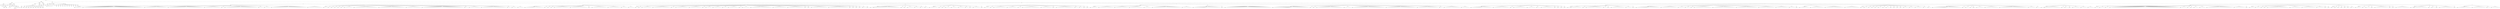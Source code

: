 graph Tree {
	"t0" [label = "TEI"];
	"t1" [label = "teiHeader"];
	"t2" [label = "fileDesc"];
	"t3" [label = "titleStmt"];
	"t4" [label = "title"];
	"t5" [label = "title"];
	"t6" [label = "author"];
	"t7" [label = "idno"];
	"t8" [label = "idno"];
	"t9" [label = "persName"];
	"t10" [label = "forename"];
	"t11" [label = "surname"];
	"t12" [label = "editor"];
	"t13" [label = "publicationStmt"];
	"t14" [label = "publisher"];
	"t15" [label = "idno"];
	"t16" [label = "idno"];
	"t17" [label = "availability"];
	"t18" [label = "licence"];
	"t19" [label = "ab"];
	"t20" [label = "ref"];
	"t21" [label = "sourceDesc"];
	"t22" [label = "bibl"];
	"t23" [label = "name"];
	"t24" [label = "idno"];
	"t25" [label = "idno"];
	"t26" [label = "availability"];
	"t27" [label = "licence"];
	"t28" [label = "ab"];
	"t29" [label = "ref"];
	"t30" [label = "bibl"];
	"t31" [label = "date"];
	"t32" [label = "date"];
	"t33" [label = "idno"];
	"t34" [label = "profileDesc"];
	"t35" [label = "particDesc"];
	"t36" [label = "listPerson"];
	"t37" [label = "person"];
	"t38" [label = "persName"];
	"t39" [label = "person"];
	"t40" [label = "persName"];
	"t41" [label = "person"];
	"t42" [label = "persName"];
	"t43" [label = "person"];
	"t44" [label = "persName"];
	"t45" [label = "person"];
	"t46" [label = "persName"];
	"t47" [label = "person"];
	"t48" [label = "persName"];
	"t49" [label = "person"];
	"t50" [label = "persName"];
	"t51" [label = "person"];
	"t52" [label = "persName"];
	"t53" [label = "person"];
	"t54" [label = "persName"];
	"t55" [label = "person"];
	"t56" [label = "persName"];
	"t57" [label = "textClass"];
	"t58" [label = "keywords"];
	"t59" [label = "term"];
	"t60" [label = "term"];
	"t61" [label = "classCode"];
	"t62" [label = "revisionDesc"];
	"t63" [label = "listChange"];
	"t64" [label = "change"];
	"t65" [label = "text"];
	"t66" [label = "front"];
	"t67" [label = "docTitle"];
	"t68" [label = "titlePart"];
	"t69" [label = "titlePart"];
	"t70" [label = "docDate"];
	"t71" [label = "div"];
	"t72" [label = "div"];
	"t73" [label = "head"];
	"t74" [label = "p"];
	"t75" [label = "p"];
	"t76" [label = "div"];
	"t77" [label = "p"];
	"t78" [label = "div"];
	"t79" [label = "p"];
	"t80" [label = "performance"];
	"t81" [label = "ab"];
	"t82" [label = "castList"];
	"t83" [label = "head"];
	"t84" [label = "castItem"];
	"t85" [label = "role"];
	"t86" [label = "castItem"];
	"t87" [label = "role"];
	"t88" [label = "castItem"];
	"t89" [label = "role"];
	"t90" [label = "castItem"];
	"t91" [label = "role"];
	"t92" [label = "castItem"];
	"t93" [label = "role"];
	"t94" [label = "castItem"];
	"t95" [label = "role"];
	"t96" [label = "castItem"];
	"t97" [label = "role"];
	"t98" [label = "castItem"];
	"t99" [label = "role"];
	"t100" [label = "castItem"];
	"t101" [label = "role"];
	"t102" [label = "castItem"];
	"t103" [label = "role"];
	"t104" [label = "castItem"];
	"t105" [label = "role"];
	"t106" [label = "note"];
	"t107" [label = "body"];
	"t108" [label = "div"];
	"t109" [label = "head"];
	"t110" [label = "div"];
	"t111" [label = "head"];
	"t112" [label = "sp"];
	"t113" [label = "speaker"];
	"t114" [label = "l"];
	"t115" [label = "l"];
	"t116" [label = "l"];
	"t117" [label = "l"];
	"t118" [label = "l"];
	"t119" [label = "sp"];
	"t120" [label = "speaker"];
	"t121" [label = "l"];
	"t122" [label = "l"];
	"t123" [label = "l"];
	"t124" [label = "l"];
	"t125" [label = "l"];
	"t126" [label = "l"];
	"t127" [label = "l"];
	"t128" [label = "l"];
	"t129" [label = "l"];
	"t130" [label = "l"];
	"t131" [label = "l"];
	"t132" [label = "l"];
	"t133" [label = "l"];
	"t134" [label = "l"];
	"t135" [label = "l"];
	"t136" [label = "l"];
	"t137" [label = "l"];
	"t138" [label = "l"];
	"t139" [label = "l"];
	"t140" [label = "l"];
	"t141" [label = "l"];
	"t142" [label = "l"];
	"t143" [label = "l"];
	"t144" [label = "l"];
	"t145" [label = "l"];
	"t146" [label = "l"];
	"t147" [label = "l"];
	"t148" [label = "l"];
	"t149" [label = "l"];
	"t150" [label = "l"];
	"t151" [label = "l"];
	"t152" [label = "l"];
	"t153" [label = "l"];
	"t154" [label = "l"];
	"t155" [label = "l"];
	"t156" [label = "l"];
	"t157" [label = "l"];
	"t158" [label = "l"];
	"t159" [label = "l"];
	"t160" [label = "l"];
	"t161" [label = "l"];
	"t162" [label = "l"];
	"t163" [label = "l"];
	"t164" [label = "l"];
	"t165" [label = "l"];
	"t166" [label = "l"];
	"t167" [label = "l"];
	"t168" [label = "sp"];
	"t169" [label = "speaker"];
	"t170" [label = "l"];
	"t171" [label = "l"];
	"t172" [label = "l"];
	"t173" [label = "l"];
	"t174" [label = "l"];
	"t175" [label = "l"];
	"t176" [label = "l"];
	"t177" [label = "l"];
	"t178" [label = "l"];
	"t179" [label = "l"];
	"t180" [label = "l"];
	"t181" [label = "l"];
	"t182" [label = "l"];
	"t183" [label = "l"];
	"t184" [label = "l"];
	"t185" [label = "l"];
	"t186" [label = "l"];
	"t187" [label = "sp"];
	"t188" [label = "speaker"];
	"t189" [label = "l"];
	"t190" [label = "l"];
	"t191" [label = "l"];
	"t192" [label = "l"];
	"t193" [label = "l"];
	"t194" [label = "l"];
	"t195" [label = "l"];
	"t196" [label = "l"];
	"t197" [label = "l"];
	"t198" [label = "l"];
	"t199" [label = "l"];
	"t200" [label = "l"];
	"t201" [label = "l"];
	"t202" [label = "l"];
	"t203" [label = "l"];
	"t204" [label = "l"];
	"t205" [label = "l"];
	"t206" [label = "l"];
	"t207" [label = "l"];
	"t208" [label = "l"];
	"t209" [label = "l"];
	"t210" [label = "l"];
	"t211" [label = "l"];
	"t212" [label = "l"];
	"t213" [label = "l"];
	"t214" [label = "l"];
	"t215" [label = "l"];
	"t216" [label = "sp"];
	"t217" [label = "speaker"];
	"t218" [label = "l"];
	"t219" [label = "l"];
	"t220" [label = "l"];
	"t221" [label = "l"];
	"t222" [label = "l"];
	"t223" [label = "l"];
	"t224" [label = "l"];
	"t225" [label = "l"];
	"t226" [label = "l"];
	"t227" [label = "l"];
	"t228" [label = "l"];
	"t229" [label = "l"];
	"t230" [label = "sp"];
	"t231" [label = "speaker"];
	"t232" [label = "l"];
	"t233" [label = "sp"];
	"t234" [label = "speaker"];
	"t235" [label = "l"];
	"t236" [label = "l"];
	"t237" [label = "l"];
	"t238" [label = "l"];
	"t239" [label = "l"];
	"t240" [label = "l"];
	"t241" [label = "l"];
	"t242" [label = "l"];
	"t243" [label = "l"];
	"t244" [label = "l"];
	"t245" [label = "l"];
	"t246" [label = "l"];
	"t247" [label = "l"];
	"t248" [label = "l"];
	"t249" [label = "l"];
	"t250" [label = "l"];
	"t251" [label = "l"];
	"t252" [label = "l"];
	"t253" [label = "l"];
	"t254" [label = "l"];
	"t255" [label = "l"];
	"t256" [label = "l"];
	"t257" [label = "l"];
	"t258" [label = "l"];
	"t259" [label = "l"];
	"t260" [label = "sp"];
	"t261" [label = "speaker"];
	"t262" [label = "l"];
	"t263" [label = "l"];
	"t264" [label = "l"];
	"t265" [label = "sp"];
	"t266" [label = "speaker"];
	"t267" [label = "l"];
	"t268" [label = "l"];
	"t269" [label = "l"];
	"t270" [label = "l"];
	"t271" [label = "sp"];
	"t272" [label = "speaker"];
	"t273" [label = "l"];
	"t274" [label = "l"];
	"t275" [label = "l"];
	"t276" [label = "l"];
	"t277" [label = "l"];
	"t278" [label = "l"];
	"t279" [label = "l"];
	"t280" [label = "l"];
	"t281" [label = "l"];
	"t282" [label = "l"];
	"t283" [label = "l"];
	"t284" [label = "l"];
	"t285" [label = "l"];
	"t286" [label = "l"];
	"t287" [label = "l"];
	"t288" [label = "l"];
	"t289" [label = "l"];
	"t290" [label = "l"];
	"t291" [label = "l"];
	"t292" [label = "l"];
	"t293" [label = "l"];
	"t294" [label = "l"];
	"t295" [label = "l"];
	"t296" [label = "l"];
	"t297" [label = "l"];
	"t298" [label = "l"];
	"t299" [label = "l"];
	"t300" [label = "sp"];
	"t301" [label = "speaker"];
	"t302" [label = "l"];
	"t303" [label = "l"];
	"t304" [label = "l"];
	"t305" [label = "l"];
	"t306" [label = "l"];
	"t307" [label = "l"];
	"t308" [label = "l"];
	"t309" [label = "l"];
	"t310" [label = "l"];
	"t311" [label = "l"];
	"t312" [label = "l"];
	"t313" [label = "div"];
	"t314" [label = "head"];
	"t315" [label = "sp"];
	"t316" [label = "speaker"];
	"t317" [label = "l"];
	"t318" [label = "l"];
	"t319" [label = "sp"];
	"t320" [label = "speaker"];
	"t321" [label = "l"];
	"t322" [label = "sp"];
	"t323" [label = "speaker"];
	"t324" [label = "l"];
	"t325" [label = "sp"];
	"t326" [label = "speaker"];
	"t327" [label = "l"];
	"t328" [label = "sp"];
	"t329" [label = "speaker"];
	"t330" [label = "l"];
	"t331" [label = "sp"];
	"t332" [label = "speaker"];
	"t333" [label = "l"];
	"t334" [label = "sp"];
	"t335" [label = "speaker"];
	"t336" [label = "l"];
	"t337" [label = "l"];
	"t338" [label = "l"];
	"t339" [label = "l"];
	"t340" [label = "l"];
	"t341" [label = "l"];
	"t342" [label = "sp"];
	"t343" [label = "speaker"];
	"t344" [label = "l"];
	"t345" [label = "l"];
	"t346" [label = "l"];
	"t347" [label = "l"];
	"t348" [label = "l"];
	"t349" [label = "l"];
	"t350" [label = "l"];
	"t351" [label = "l"];
	"t352" [label = "l"];
	"t353" [label = "l"];
	"t354" [label = "l"];
	"t355" [label = "l"];
	"t356" [label = "l"];
	"t357" [label = "l"];
	"t358" [label = "l"];
	"t359" [label = "l"];
	"t360" [label = "l"];
	"t361" [label = "l"];
	"t362" [label = "sp"];
	"t363" [label = "speaker"];
	"t364" [label = "l"];
	"t365" [label = "l"];
	"t366" [label = "l"];
	"t367" [label = "l"];
	"t368" [label = "l"];
	"t369" [label = "l"];
	"t370" [label = "l"];
	"t371" [label = "l"];
	"t372" [label = "l"];
	"t373" [label = "l"];
	"t374" [label = "l"];
	"t375" [label = "l"];
	"t376" [label = "l"];
	"t377" [label = "l"];
	"t378" [label = "l"];
	"t379" [label = "l"];
	"t380" [label = "l"];
	"t381" [label = "l"];
	"t382" [label = "l"];
	"t383" [label = "l"];
	"t384" [label = "sp"];
	"t385" [label = "speaker"];
	"t386" [label = "l"];
	"t387" [label = "l"];
	"t388" [label = "l"];
	"t389" [label = "l"];
	"t390" [label = "l"];
	"t391" [label = "l"];
	"t392" [label = "l"];
	"t393" [label = "l"];
	"t394" [label = "l"];
	"t395" [label = "l"];
	"t396" [label = "l"];
	"t397" [label = "sp"];
	"t398" [label = "speaker"];
	"t399" [label = "l"];
	"t400" [label = "l"];
	"t401" [label = "l"];
	"t402" [label = "l"];
	"t403" [label = "l"];
	"t404" [label = "l"];
	"t405" [label = "l"];
	"t406" [label = "l"];
	"t407" [label = "l"];
	"t408" [label = "l"];
	"t409" [label = "l"];
	"t410" [label = "l"];
	"t411" [label = "l"];
	"t412" [label = "l"];
	"t413" [label = "l"];
	"t414" [label = "l"];
	"t415" [label = "l"];
	"t416" [label = "l"];
	"t417" [label = "l"];
	"t418" [label = "l"];
	"t419" [label = "l"];
	"t420" [label = "l"];
	"t421" [label = "l"];
	"t422" [label = "l"];
	"t423" [label = "l"];
	"t424" [label = "l"];
	"t425" [label = "l"];
	"t426" [label = "l"];
	"t427" [label = "l"];
	"t428" [label = "l"];
	"t429" [label = "l"];
	"t430" [label = "l"];
	"t431" [label = "sp"];
	"t432" [label = "speaker"];
	"t433" [label = "l"];
	"t434" [label = "l"];
	"t435" [label = "sp"];
	"t436" [label = "speaker"];
	"t437" [label = "l"];
	"t438" [label = "l"];
	"t439" [label = "l"];
	"t440" [label = "l"];
	"t441" [label = "l"];
	"t442" [label = "l"];
	"t443" [label = "l"];
	"t444" [label = "l"];
	"t445" [label = "sp"];
	"t446" [label = "speaker"];
	"t447" [label = "l"];
	"t448" [label = "l"];
	"t449" [label = "l"];
	"t450" [label = "l"];
	"t451" [label = "l"];
	"t452" [label = "l"];
	"t453" [label = "l"];
	"t454" [label = "l"];
	"t455" [label = "l"];
	"t456" [label = "l"];
	"t457" [label = "l"];
	"t458" [label = "l"];
	"t459" [label = "l"];
	"t460" [label = "l"];
	"t461" [label = "l"];
	"t462" [label = "l"];
	"t463" [label = "l"];
	"t464" [label = "l"];
	"t465" [label = "l"];
	"t466" [label = "sp"];
	"t467" [label = "speaker"];
	"t468" [label = "l"];
	"t469" [label = "l"];
	"t470" [label = "sp"];
	"t471" [label = "speaker"];
	"t472" [label = "l"];
	"t473" [label = "l"];
	"t474" [label = "l"];
	"t475" [label = "sp"];
	"t476" [label = "speaker"];
	"t477" [label = "l"];
	"t478" [label = "l"];
	"t479" [label = "l"];
	"t480" [label = "l"];
	"t481" [label = "div"];
	"t482" [label = "head"];
	"t483" [label = "div"];
	"t484" [label = "head"];
	"t485" [label = "sp"];
	"t486" [label = "speaker"];
	"t487" [label = "l"];
	"t488" [label = "l"];
	"t489" [label = "l"];
	"t490" [label = "l"];
	"t491" [label = "l"];
	"t492" [label = "l"];
	"t493" [label = "l"];
	"t494" [label = "l"];
	"t495" [label = "l"];
	"t496" [label = "l"];
	"t497" [label = "l"];
	"t498" [label = "l"];
	"t499" [label = "l"];
	"t500" [label = "l"];
	"t501" [label = "sp"];
	"t502" [label = "speaker"];
	"t503" [label = "l"];
	"t504" [label = "sp"];
	"t505" [label = "speaker"];
	"t506" [label = "l"];
	"t507" [label = "sp"];
	"t508" [label = "speaker"];
	"t509" [label = "l"];
	"t510" [label = "sp"];
	"t511" [label = "speaker"];
	"t512" [label = "l"];
	"t513" [label = "l"];
	"t514" [label = "l"];
	"t515" [label = "l"];
	"t516" [label = "l"];
	"t517" [label = "l"];
	"t518" [label = "l"];
	"t519" [label = "l"];
	"t520" [label = "l"];
	"t521" [label = "l"];
	"t522" [label = "l"];
	"t523" [label = "sp"];
	"t524" [label = "speaker"];
	"t525" [label = "l"];
	"t526" [label = "l"];
	"t527" [label = "l"];
	"t528" [label = "l"];
	"t529" [label = "l"];
	"t530" [label = "l"];
	"t531" [label = "l"];
	"t532" [label = "l"];
	"t533" [label = "l"];
	"t534" [label = "l"];
	"t535" [label = "l"];
	"t536" [label = "l"];
	"t537" [label = "l"];
	"t538" [label = "sp"];
	"t539" [label = "speaker"];
	"t540" [label = "l"];
	"t541" [label = "sp"];
	"t542" [label = "speaker"];
	"t543" [label = "l"];
	"t544" [label = "l"];
	"t545" [label = "l"];
	"t546" [label = "l"];
	"t547" [label = "l"];
	"t548" [label = "l"];
	"t549" [label = "l"];
	"t550" [label = "l"];
	"t551" [label = "l"];
	"t552" [label = "l"];
	"t553" [label = "l"];
	"t554" [label = "sp"];
	"t555" [label = "speaker"];
	"t556" [label = "l"];
	"t557" [label = "l"];
	"t558" [label = "l"];
	"t559" [label = "l"];
	"t560" [label = "l"];
	"t561" [label = "l"];
	"t562" [label = "l"];
	"t563" [label = "l"];
	"t564" [label = "l"];
	"t565" [label = "sp"];
	"t566" [label = "speaker"];
	"t567" [label = "l"];
	"t568" [label = "l"];
	"t569" [label = "l"];
	"t570" [label = "l"];
	"t571" [label = "sp"];
	"t572" [label = "speaker"];
	"t573" [label = "l"];
	"t574" [label = "l"];
	"t575" [label = "l"];
	"t576" [label = "l"];
	"t577" [label = "div"];
	"t578" [label = "head"];
	"t579" [label = "sp"];
	"t580" [label = "speaker"];
	"t581" [label = "l"];
	"t582" [label = "sp"];
	"t583" [label = "speaker"];
	"t584" [label = "l"];
	"t585" [label = "sp"];
	"t586" [label = "speaker"];
	"t587" [label = "l"];
	"t588" [label = "l"];
	"t589" [label = "l"];
	"t590" [label = "l"];
	"t591" [label = "l"];
	"t592" [label = "l"];
	"t593" [label = "l"];
	"t594" [label = "sp"];
	"t595" [label = "speaker"];
	"t596" [label = "l"];
	"t597" [label = "l"];
	"t598" [label = "l"];
	"t599" [label = "l"];
	"t600" [label = "l"];
	"t601" [label = "l"];
	"t602" [label = "l"];
	"t603" [label = "l"];
	"t604" [label = "l"];
	"t605" [label = "l"];
	"t606" [label = "l"];
	"t607" [label = "l"];
	"t608" [label = "l"];
	"t609" [label = "sp"];
	"t610" [label = "speaker"];
	"t611" [label = "l"];
	"t612" [label = "l"];
	"t613" [label = "sp"];
	"t614" [label = "speaker"];
	"t615" [label = "l"];
	"t616" [label = "l"];
	"t617" [label = "l"];
	"t618" [label = "l"];
	"t619" [label = "l"];
	"t620" [label = "l"];
	"t621" [label = "l"];
	"t622" [label = "l"];
	"t623" [label = "l"];
	"t624" [label = "sp"];
	"t625" [label = "speaker"];
	"t626" [label = "l"];
	"t627" [label = "l"];
	"t628" [label = "l"];
	"t629" [label = "l"];
	"t630" [label = "l"];
	"t631" [label = "l"];
	"t632" [label = "l"];
	"t633" [label = "l"];
	"t634" [label = "l"];
	"t635" [label = "sp"];
	"t636" [label = "speaker"];
	"t637" [label = "l"];
	"t638" [label = "sp"];
	"t639" [label = "speaker"];
	"t640" [label = "l"];
	"t641" [label = "l"];
	"t642" [label = "l"];
	"t643" [label = "l"];
	"t644" [label = "sp"];
	"t645" [label = "speaker"];
	"t646" [label = "l"];
	"t647" [label = "l"];
	"t648" [label = "l"];
	"t649" [label = "l"];
	"t650" [label = "l"];
	"t651" [label = "l"];
	"t652" [label = "sp"];
	"t653" [label = "speaker"];
	"t654" [label = "l"];
	"t655" [label = "l"];
	"t656" [label = "l"];
	"t657" [label = "sp"];
	"t658" [label = "speaker"];
	"t659" [label = "l"];
	"t660" [label = "l"];
	"t661" [label = "l"];
	"t662" [label = "l"];
	"t663" [label = "l"];
	"t664" [label = "l"];
	"t665" [label = "l"];
	"t666" [label = "sp"];
	"t667" [label = "speaker"];
	"t668" [label = "l"];
	"t669" [label = "sp"];
	"t670" [label = "speaker"];
	"t671" [label = "l"];
	"t672" [label = "l"];
	"t673" [label = "l"];
	"t674" [label = "l"];
	"t675" [label = "l"];
	"t676" [label = "sp"];
	"t677" [label = "speaker"];
	"t678" [label = "l"];
	"t679" [label = "l"];
	"t680" [label = "l"];
	"t681" [label = "l"];
	"t682" [label = "l"];
	"t683" [label = "l"];
	"t684" [label = "l"];
	"t685" [label = "l"];
	"t686" [label = "l"];
	"t687" [label = "l"];
	"t688" [label = "l"];
	"t689" [label = "l"];
	"t690" [label = "l"];
	"t691" [label = "l"];
	"t692" [label = "l"];
	"t693" [label = "l"];
	"t694" [label = "sp"];
	"t695" [label = "speaker"];
	"t696" [label = "l"];
	"t697" [label = "l"];
	"t698" [label = "l"];
	"t699" [label = "l"];
	"t700" [label = "l"];
	"t701" [label = "l"];
	"t702" [label = "l"];
	"t703" [label = "l"];
	"t704" [label = "l"];
	"t705" [label = "l"];
	"t706" [label = "sp"];
	"t707" [label = "speaker"];
	"t708" [label = "l"];
	"t709" [label = "l"];
	"t710" [label = "l"];
	"t711" [label = "l"];
	"t712" [label = "l"];
	"t713" [label = "l"];
	"t714" [label = "l"];
	"t715" [label = "l"];
	"t716" [label = "l"];
	"t717" [label = "l"];
	"t718" [label = "l"];
	"t719" [label = "l"];
	"t720" [label = "sp"];
	"t721" [label = "speaker"];
	"t722" [label = "l"];
	"t723" [label = "sp"];
	"t724" [label = "speaker"];
	"t725" [label = "l"];
	"t726" [label = "sp"];
	"t727" [label = "speaker"];
	"t728" [label = "l"];
	"t729" [label = "l"];
	"t730" [label = "l"];
	"t731" [label = "l"];
	"t732" [label = "l"];
	"t733" [label = "l"];
	"t734" [label = "l"];
	"t735" [label = "l"];
	"t736" [label = "l"];
	"t737" [label = "l"];
	"t738" [label = "l"];
	"t739" [label = "l"];
	"t740" [label = "sp"];
	"t741" [label = "speaker"];
	"t742" [label = "l"];
	"t743" [label = "l"];
	"t744" [label = "l"];
	"t745" [label = "l"];
	"t746" [label = "l"];
	"t747" [label = "l"];
	"t748" [label = "l"];
	"t749" [label = "l"];
	"t750" [label = "l"];
	"t751" [label = "l"];
	"t752" [label = "l"];
	"t753" [label = "l"];
	"t754" [label = "l"];
	"t755" [label = "l"];
	"t756" [label = "l"];
	"t757" [label = "sp"];
	"t758" [label = "speaker"];
	"t759" [label = "l"];
	"t760" [label = "sp"];
	"t761" [label = "speaker"];
	"t762" [label = "l"];
	"t763" [label = "sp"];
	"t764" [label = "speaker"];
	"t765" [label = "l"];
	"t766" [label = "sp"];
	"t767" [label = "speaker"];
	"t768" [label = "l"];
	"t769" [label = "sp"];
	"t770" [label = "speaker"];
	"t771" [label = "l"];
	"t772" [label = "l"];
	"t773" [label = "sp"];
	"t774" [label = "speaker"];
	"t775" [label = "l"];
	"t776" [label = "div"];
	"t777" [label = "head"];
	"t778" [label = "sp"];
	"t779" [label = "speaker"];
	"t780" [label = "l"];
	"t781" [label = "sp"];
	"t782" [label = "speaker"];
	"t783" [label = "l"];
	"t784" [label = "l"];
	"t785" [label = "l"];
	"t786" [label = "l"];
	"t787" [label = "l"];
	"t788" [label = "l"];
	"t789" [label = "l"];
	"t790" [label = "l"];
	"t791" [label = "l"];
	"t792" [label = "l"];
	"t793" [label = "l"];
	"t794" [label = "l"];
	"t795" [label = "l"];
	"t796" [label = "l"];
	"t797" [label = "l"];
	"t798" [label = "l"];
	"t799" [label = "l"];
	"t800" [label = "l"];
	"t801" [label = "l"];
	"t802" [label = "l"];
	"t803" [label = "sp"];
	"t804" [label = "speaker"];
	"t805" [label = "l"];
	"t806" [label = "sp"];
	"t807" [label = "speaker"];
	"t808" [label = "l"];
	"t809" [label = "sp"];
	"t810" [label = "speaker"];
	"t811" [label = "l"];
	"t812" [label = "l"];
	"t813" [label = "l"];
	"t814" [label = "l"];
	"t815" [label = "sp"];
	"t816" [label = "speaker"];
	"t817" [label = "l"];
	"t818" [label = "l"];
	"t819" [label = "l"];
	"t820" [label = "sp"];
	"t821" [label = "speaker"];
	"t822" [label = "l"];
	"t823" [label = "l"];
	"t824" [label = "sp"];
	"t825" [label = "speaker"];
	"t826" [label = "l"];
	"t827" [label = "l"];
	"t828" [label = "div"];
	"t829" [label = "head"];
	"t830" [label = "sp"];
	"t831" [label = "speaker"];
	"t832" [label = "l"];
	"t833" [label = "l"];
	"t834" [label = "l"];
	"t835" [label = "l"];
	"t836" [label = "l"];
	"t837" [label = "l"];
	"t838" [label = "sp"];
	"t839" [label = "speaker"];
	"t840" [label = "l"];
	"t841" [label = "sp"];
	"t842" [label = "speaker"];
	"t843" [label = "l"];
	"t844" [label = "sp"];
	"t845" [label = "speaker"];
	"t846" [label = "l"];
	"t847" [label = "l"];
	"t848" [label = "l"];
	"t849" [label = "sp"];
	"t850" [label = "speaker"];
	"t851" [label = "l"];
	"t852" [label = "l"];
	"t853" [label = "l"];
	"t854" [label = "l"];
	"t855" [label = "sp"];
	"t856" [label = "speaker"];
	"t857" [label = "l"];
	"t858" [label = "l"];
	"t859" [label = "l"];
	"t860" [label = "l"];
	"t861" [label = "sp"];
	"t862" [label = "speaker"];
	"t863" [label = "l"];
	"t864" [label = "l"];
	"t865" [label = "sp"];
	"t866" [label = "speaker"];
	"t867" [label = "l"];
	"t868" [label = "sp"];
	"t869" [label = "speaker"];
	"t870" [label = "l"];
	"t871" [label = "l"];
	"t872" [label = "l"];
	"t873" [label = "l"];
	"t874" [label = "l"];
	"t875" [label = "sp"];
	"t876" [label = "speaker"];
	"t877" [label = "l"];
	"t878" [label = "div"];
	"t879" [label = "head"];
	"t880" [label = "sp"];
	"t881" [label = "speaker"];
	"t882" [label = "l"];
	"t883" [label = "l"];
	"t884" [label = "l"];
	"t885" [label = "sp"];
	"t886" [label = "speaker"];
	"t887" [label = "l"];
	"t888" [label = "sp"];
	"t889" [label = "speaker"];
	"t890" [label = "l"];
	"t891" [label = "l"];
	"t892" [label = "l"];
	"t893" [label = "l"];
	"t894" [label = "l"];
	"t895" [label = "l"];
	"t896" [label = "l"];
	"t897" [label = "l"];
	"t898" [label = "l"];
	"t899" [label = "sp"];
	"t900" [label = "speaker"];
	"t901" [label = "l"];
	"t902" [label = "l"];
	"t903" [label = "l"];
	"t904" [label = "l"];
	"t905" [label = "l"];
	"t906" [label = "l"];
	"t907" [label = "l"];
	"t908" [label = "sp"];
	"t909" [label = "speaker"];
	"t910" [label = "l"];
	"t911" [label = "l"];
	"t912" [label = "sp"];
	"t913" [label = "speaker"];
	"t914" [label = "l"];
	"t915" [label = "l"];
	"t916" [label = "l"];
	"t917" [label = "l"];
	"t918" [label = "l"];
	"t919" [label = "l"];
	"t920" [label = "l"];
	"t921" [label = "l"];
	"t922" [label = "l"];
	"t923" [label = "l"];
	"t924" [label = "l"];
	"t925" [label = "l"];
	"t926" [label = "l"];
	"t927" [label = "sp"];
	"t928" [label = "speaker"];
	"t929" [label = "l"];
	"t930" [label = "l"];
	"t931" [label = "l"];
	"t932" [label = "l"];
	"t933" [label = "l"];
	"t934" [label = "l"];
	"t935" [label = "l"];
	"t936" [label = "l"];
	"t937" [label = "sp"];
	"t938" [label = "speaker"];
	"t939" [label = "l"];
	"t940" [label = "sp"];
	"t941" [label = "speaker"];
	"t942" [label = "l"];
	"t943" [label = "l"];
	"t944" [label = "l"];
	"t945" [label = "l"];
	"t946" [label = "l"];
	"t947" [label = "l"];
	"t948" [label = "l"];
	"t949" [label = "l"];
	"t950" [label = "l"];
	"t951" [label = "l"];
	"t952" [label = "l"];
	"t953" [label = "l"];
	"t954" [label = "l"];
	"t955" [label = "sp"];
	"t956" [label = "speaker"];
	"t957" [label = "l"];
	"t958" [label = "l"];
	"t959" [label = "sp"];
	"t960" [label = "speaker"];
	"t961" [label = "l"];
	"t962" [label = "l"];
	"t963" [label = "sp"];
	"t964" [label = "speaker"];
	"t965" [label = "l"];
	"t966" [label = "sp"];
	"t967" [label = "speaker"];
	"t968" [label = "l"];
	"t969" [label = "div"];
	"t970" [label = "head"];
	"t971" [label = "div"];
	"t972" [label = "head"];
	"t973" [label = "sp"];
	"t974" [label = "speaker"];
	"t975" [label = "l"];
	"t976" [label = "l"];
	"t977" [label = "l"];
	"t978" [label = "l"];
	"t979" [label = "l"];
	"t980" [label = "sp"];
	"t981" [label = "speaker"];
	"t982" [label = "l"];
	"t983" [label = "l"];
	"t984" [label = "l"];
	"t985" [label = "l"];
	"t986" [label = "l"];
	"t987" [label = "l"];
	"t988" [label = "l"];
	"t989" [label = "l"];
	"t990" [label = "l"];
	"t991" [label = "l"];
	"t992" [label = "l"];
	"t993" [label = "sp"];
	"t994" [label = "speaker"];
	"t995" [label = "l"];
	"t996" [label = "l"];
	"t997" [label = "l"];
	"t998" [label = "l"];
	"t999" [label = "l"];
	"t1000" [label = "l"];
	"t1001" [label = "l"];
	"t1002" [label = "l"];
	"t1003" [label = "l"];
	"t1004" [label = "l"];
	"t1005" [label = "sp"];
	"t1006" [label = "speaker"];
	"t1007" [label = "l"];
	"t1008" [label = "l"];
	"t1009" [label = "l"];
	"t1010" [label = "l"];
	"t1011" [label = "l"];
	"t1012" [label = "l"];
	"t1013" [label = "l"];
	"t1014" [label = "l"];
	"t1015" [label = "l"];
	"t1016" [label = "l"];
	"t1017" [label = "sp"];
	"t1018" [label = "speaker"];
	"t1019" [label = "l"];
	"t1020" [label = "l"];
	"t1021" [label = "l"];
	"t1022" [label = "l"];
	"t1023" [label = "l"];
	"t1024" [label = "sp"];
	"t1025" [label = "speaker"];
	"t1026" [label = "l"];
	"t1027" [label = "l"];
	"t1028" [label = "l"];
	"t1029" [label = "l"];
	"t1030" [label = "l"];
	"t1031" [label = "l"];
	"t1032" [label = "l"];
	"t1033" [label = "l"];
	"t1034" [label = "l"];
	"t1035" [label = "l"];
	"t1036" [label = "l"];
	"t1037" [label = "l"];
	"t1038" [label = "l"];
	"t1039" [label = "l"];
	"t1040" [label = "l"];
	"t1041" [label = "l"];
	"t1042" [label = "l"];
	"t1043" [label = "l"];
	"t1044" [label = "l"];
	"t1045" [label = "l"];
	"t1046" [label = "l"];
	"t1047" [label = "l"];
	"t1048" [label = "sp"];
	"t1049" [label = "speaker"];
	"t1050" [label = "l"];
	"t1051" [label = "l"];
	"t1052" [label = "l"];
	"t1053" [label = "l"];
	"t1054" [label = "l"];
	"t1055" [label = "l"];
	"t1056" [label = "l"];
	"t1057" [label = "div"];
	"t1058" [label = "head"];
	"t1059" [label = "sp"];
	"t1060" [label = "speaker"];
	"t1061" [label = "l"];
	"t1062" [label = "l"];
	"t1063" [label = "l"];
	"t1064" [label = "l"];
	"t1065" [label = "l"];
	"t1066" [label = "l"];
	"t1067" [label = "l"];
	"t1068" [label = "l"];
	"t1069" [label = "l"];
	"t1070" [label = "l"];
	"t1071" [label = "l"];
	"t1072" [label = "l"];
	"t1073" [label = "l"];
	"t1074" [label = "l"];
	"t1075" [label = "l"];
	"t1076" [label = "l"];
	"t1077" [label = "l"];
	"t1078" [label = "l"];
	"t1079" [label = "l"];
	"t1080" [label = "l"];
	"t1081" [label = "l"];
	"t1082" [label = "sp"];
	"t1083" [label = "speaker"];
	"t1084" [label = "l"];
	"t1085" [label = "sp"];
	"t1086" [label = "speaker"];
	"t1087" [label = "l"];
	"t1088" [label = "l"];
	"t1089" [label = "l"];
	"t1090" [label = "l"];
	"t1091" [label = "l"];
	"t1092" [label = "l"];
	"t1093" [label = "l"];
	"t1094" [label = "l"];
	"t1095" [label = "l"];
	"t1096" [label = "l"];
	"t1097" [label = "l"];
	"t1098" [label = "l"];
	"t1099" [label = "l"];
	"t1100" [label = "l"];
	"t1101" [label = "l"];
	"t1102" [label = "l"];
	"t1103" [label = "l"];
	"t1104" [label = "l"];
	"t1105" [label = "l"];
	"t1106" [label = "l"];
	"t1107" [label = "l"];
	"t1108" [label = "l"];
	"t1109" [label = "l"];
	"t1110" [label = "l"];
	"t1111" [label = "l"];
	"t1112" [label = "l"];
	"t1113" [label = "l"];
	"t1114" [label = "l"];
	"t1115" [label = "l"];
	"t1116" [label = "l"];
	"t1117" [label = "l"];
	"t1118" [label = "l"];
	"t1119" [label = "l"];
	"t1120" [label = "l"];
	"t1121" [label = "l"];
	"t1122" [label = "l"];
	"t1123" [label = "div"];
	"t1124" [label = "head"];
	"t1125" [label = "sp"];
	"t1126" [label = "speaker"];
	"t1127" [label = "l"];
	"t1128" [label = "l"];
	"t1129" [label = "l"];
	"t1130" [label = "l"];
	"t1131" [label = "l"];
	"t1132" [label = "l"];
	"t1133" [label = "l"];
	"t1134" [label = "l"];
	"t1135" [label = "l"];
	"t1136" [label = "l"];
	"t1137" [label = "l"];
	"t1138" [label = "l"];
	"t1139" [label = "l"];
	"t1140" [label = "l"];
	"t1141" [label = "l"];
	"t1142" [label = "l"];
	"t1143" [label = "l"];
	"t1144" [label = "l"];
	"t1145" [label = "l"];
	"t1146" [label = "l"];
	"t1147" [label = "l"];
	"t1148" [label = "l"];
	"t1149" [label = "l"];
	"t1150" [label = "l"];
	"t1151" [label = "l"];
	"t1152" [label = "l"];
	"t1153" [label = "l"];
	"t1154" [label = "l"];
	"t1155" [label = "sp"];
	"t1156" [label = "speaker"];
	"t1157" [label = "l"];
	"t1158" [label = "sp"];
	"t1159" [label = "speaker"];
	"t1160" [label = "l"];
	"t1161" [label = "sp"];
	"t1162" [label = "speaker"];
	"t1163" [label = "l"];
	"t1164" [label = "l"];
	"t1165" [label = "l"];
	"t1166" [label = "l"];
	"t1167" [label = "l"];
	"t1168" [label = "l"];
	"t1169" [label = "l"];
	"t1170" [label = "l"];
	"t1171" [label = "l"];
	"t1172" [label = "l"];
	"t1173" [label = "l"];
	"t1174" [label = "l"];
	"t1175" [label = "l"];
	"t1176" [label = "l"];
	"t1177" [label = "l"];
	"t1178" [label = "l"];
	"t1179" [label = "l"];
	"t1180" [label = "l"];
	"t1181" [label = "l"];
	"t1182" [label = "l"];
	"t1183" [label = "sp"];
	"t1184" [label = "speaker"];
	"t1185" [label = "l"];
	"t1186" [label = "l"];
	"t1187" [label = "l"];
	"t1188" [label = "l"];
	"t1189" [label = "l"];
	"t1190" [label = "sp"];
	"t1191" [label = "speaker"];
	"t1192" [label = "l"];
	"t1193" [label = "l"];
	"t1194" [label = "l"];
	"t1195" [label = "l"];
	"t1196" [label = "l"];
	"t1197" [label = "l"];
	"t1198" [label = "l"];
	"t1199" [label = "l"];
	"t1200" [label = "l"];
	"t1201" [label = "l"];
	"t1202" [label = "l"];
	"t1203" [label = "l"];
	"t1204" [label = "l"];
	"t1205" [label = "l"];
	"t1206" [label = "l"];
	"t1207" [label = "l"];
	"t1208" [label = "l"];
	"t1209" [label = "l"];
	"t1210" [label = "l"];
	"t1211" [label = "l"];
	"t1212" [label = "l"];
	"t1213" [label = "l"];
	"t1214" [label = "l"];
	"t1215" [label = "l"];
	"t1216" [label = "l"];
	"t1217" [label = "sp"];
	"t1218" [label = "speaker"];
	"t1219" [label = "l"];
	"t1220" [label = "l"];
	"t1221" [label = "l"];
	"t1222" [label = "l"];
	"t1223" [label = "l"];
	"t1224" [label = "l"];
	"t1225" [label = "l"];
	"t1226" [label = "l"];
	"t1227" [label = "l"];
	"t1228" [label = "l"];
	"t1229" [label = "l"];
	"t1230" [label = "l"];
	"t1231" [label = "l"];
	"t1232" [label = "l"];
	"t1233" [label = "l"];
	"t1234" [label = "l"];
	"t1235" [label = "l"];
	"t1236" [label = "l"];
	"t1237" [label = "l"];
	"t1238" [label = "l"];
	"t1239" [label = "l"];
	"t1240" [label = "l"];
	"t1241" [label = "l"];
	"t1242" [label = "sp"];
	"t1243" [label = "speaker"];
	"t1244" [label = "l"];
	"t1245" [label = "l"];
	"t1246" [label = "l"];
	"t1247" [label = "l"];
	"t1248" [label = "l"];
	"t1249" [label = "l"];
	"t1250" [label = "l"];
	"t1251" [label = "l"];
	"t1252" [label = "l"];
	"t1253" [label = "l"];
	"t1254" [label = "l"];
	"t1255" [label = "l"];
	"t1256" [label = "l"];
	"t1257" [label = "l"];
	"t1258" [label = "l"];
	"t1259" [label = "l"];
	"t1260" [label = "sp"];
	"t1261" [label = "speaker"];
	"t1262" [label = "l"];
	"t1263" [label = "l"];
	"t1264" [label = "sp"];
	"t1265" [label = "speaker"];
	"t1266" [label = "l"];
	"t1267" [label = "l"];
	"t1268" [label = "l"];
	"t1269" [label = "l"];
	"t1270" [label = "l"];
	"t1271" [label = "l"];
	"t1272" [label = "l"];
	"t1273" [label = "l"];
	"t1274" [label = "l"];
	"t1275" [label = "l"];
	"t1276" [label = "l"];
	"t1277" [label = "l"];
	"t1278" [label = "sp"];
	"t1279" [label = "speaker"];
	"t1280" [label = "l"];
	"t1281" [label = "l"];
	"t1282" [label = "l"];
	"t1283" [label = "l"];
	"t1284" [label = "l"];
	"t1285" [label = "l"];
	"t1286" [label = "div"];
	"t1287" [label = "head"];
	"t1288" [label = "sp"];
	"t1289" [label = "speaker"];
	"t1290" [label = "l"];
	"t1291" [label = "l"];
	"t1292" [label = "l"];
	"t1293" [label = "l"];
	"t1294" [label = "l"];
	"t1295" [label = "l"];
	"t1296" [label = "l"];
	"t1297" [label = "l"];
	"t1298" [label = "l"];
	"t1299" [label = "l"];
	"t1300" [label = "l"];
	"t1301" [label = "l"];
	"t1302" [label = "l"];
	"t1303" [label = "l"];
	"t1304" [label = "l"];
	"t1305" [label = "l"];
	"t1306" [label = "sp"];
	"t1307" [label = "speaker"];
	"t1308" [label = "l"];
	"t1309" [label = "l"];
	"t1310" [label = "l"];
	"t1311" [label = "l"];
	"t1312" [label = "l"];
	"t1313" [label = "l"];
	"t1314" [label = "l"];
	"t1315" [label = "l"];
	"t1316" [label = "l"];
	"t1317" [label = "l"];
	"t1318" [label = "l"];
	"t1319" [label = "l"];
	"t1320" [label = "sp"];
	"t1321" [label = "speaker"];
	"t1322" [label = "l"];
	"t1323" [label = "sp"];
	"t1324" [label = "speaker"];
	"t1325" [label = "l"];
	"t1326" [label = "l"];
	"t1327" [label = "l"];
	"t1328" [label = "l"];
	"t1329" [label = "l"];
	"t1330" [label = "l"];
	"t1331" [label = "l"];
	"t1332" [label = "l"];
	"t1333" [label = "l"];
	"t1334" [label = "sp"];
	"t1335" [label = "speaker"];
	"t1336" [label = "l"];
	"t1337" [label = "l"];
	"t1338" [label = "l"];
	"t1339" [label = "l"];
	"t1340" [label = "l"];
	"t1341" [label = "l"];
	"t1342" [label = "sp"];
	"t1343" [label = "speaker"];
	"t1344" [label = "l"];
	"t1345" [label = "l"];
	"t1346" [label = "sp"];
	"t1347" [label = "speaker"];
	"t1348" [label = "l"];
	"t1349" [label = "l"];
	"t1350" [label = "l"];
	"t1351" [label = "l"];
	"t1352" [label = "l"];
	"t1353" [label = "l"];
	"t1354" [label = "l"];
	"t1355" [label = "l"];
	"t1356" [label = "l"];
	"t1357" [label = "sp"];
	"t1358" [label = "speaker"];
	"t1359" [label = "l"];
	"t1360" [label = "sp"];
	"t1361" [label = "speaker"];
	"t1362" [label = "l"];
	"t1363" [label = "sp"];
	"t1364" [label = "speaker"];
	"t1365" [label = "l"];
	"t1366" [label = "sp"];
	"t1367" [label = "speaker"];
	"t1368" [label = "l"];
	"t1369" [label = "div"];
	"t1370" [label = "head"];
	"t1371" [label = "div"];
	"t1372" [label = "head"];
	"t1373" [label = "sp"];
	"t1374" [label = "speaker"];
	"t1375" [label = "l"];
	"t1376" [label = "sp"];
	"t1377" [label = "speaker"];
	"t1378" [label = "l"];
	"t1379" [label = "l"];
	"t1380" [label = "l"];
	"t1381" [label = "l"];
	"t1382" [label = "l"];
	"t1383" [label = "l"];
	"t1384" [label = "l"];
	"t1385" [label = "l"];
	"t1386" [label = "sp"];
	"t1387" [label = "speaker"];
	"t1388" [label = "l"];
	"t1389" [label = "sp"];
	"t1390" [label = "speaker"];
	"t1391" [label = "l"];
	"t1392" [label = "l"];
	"t1393" [label = "l"];
	"t1394" [label = "l"];
	"t1395" [label = "l"];
	"t1396" [label = "l"];
	"t1397" [label = "l"];
	"t1398" [label = "l"];
	"t1399" [label = "l"];
	"t1400" [label = "l"];
	"t1401" [label = "l"];
	"t1402" [label = "l"];
	"t1403" [label = "sp"];
	"t1404" [label = "speaker"];
	"t1405" [label = "l"];
	"t1406" [label = "l"];
	"t1407" [label = "sp"];
	"t1408" [label = "speaker"];
	"t1409" [label = "l"];
	"t1410" [label = "sp"];
	"t1411" [label = "speaker"];
	"t1412" [label = "l"];
	"t1413" [label = "l"];
	"t1414" [label = "l"];
	"t1415" [label = "l"];
	"t1416" [label = "l"];
	"t1417" [label = "l"];
	"t1418" [label = "l"];
	"t1419" [label = "l"];
	"t1420" [label = "l"];
	"t1421" [label = "l"];
	"t1422" [label = "sp"];
	"t1423" [label = "speaker"];
	"t1424" [label = "l"];
	"t1425" [label = "l"];
	"t1426" [label = "l"];
	"t1427" [label = "l"];
	"t1428" [label = "sp"];
	"t1429" [label = "speaker"];
	"t1430" [label = "l"];
	"t1431" [label = "div"];
	"t1432" [label = "head"];
	"t1433" [label = "sp"];
	"t1434" [label = "speaker"];
	"t1435" [label = "l"];
	"t1436" [label = "l"];
	"t1437" [label = "l"];
	"t1438" [label = "l"];
	"t1439" [label = "l"];
	"t1440" [label = "l"];
	"t1441" [label = "l"];
	"t1442" [label = "l"];
	"t1443" [label = "l"];
	"t1444" [label = "l"];
	"t1445" [label = "l"];
	"t1446" [label = "l"];
	"t1447" [label = "l"];
	"t1448" [label = "l"];
	"t1449" [label = "l"];
	"t1450" [label = "l"];
	"t1451" [label = "l"];
	"t1452" [label = "l"];
	"t1453" [label = "sp"];
	"t1454" [label = "speaker"];
	"t1455" [label = "l"];
	"t1456" [label = "l"];
	"t1457" [label = "l"];
	"t1458" [label = "l"];
	"t1459" [label = "l"];
	"t1460" [label = "l"];
	"t1461" [label = "l"];
	"t1462" [label = "l"];
	"t1463" [label = "l"];
	"t1464" [label = "l"];
	"t1465" [label = "l"];
	"t1466" [label = "l"];
	"t1467" [label = "sp"];
	"t1468" [label = "speaker"];
	"t1469" [label = "l"];
	"t1470" [label = "l"];
	"t1471" [label = "l"];
	"t1472" [label = "l"];
	"t1473" [label = "sp"];
	"t1474" [label = "speaker"];
	"t1475" [label = "l"];
	"t1476" [label = "l"];
	"t1477" [label = "l"];
	"t1478" [label = "sp"];
	"t1479" [label = "speaker"];
	"t1480" [label = "l"];
	"t1481" [label = "sp"];
	"t1482" [label = "speaker"];
	"t1483" [label = "l"];
	"t1484" [label = "l"];
	"t1485" [label = "l"];
	"t1486" [label = "l"];
	"t1487" [label = "l"];
	"t1488" [label = "l"];
	"t1489" [label = "l"];
	"t1490" [label = "l"];
	"t1491" [label = "l"];
	"t1492" [label = "l"];
	"t1493" [label = "l"];
	"t1494" [label = "l"];
	"t1495" [label = "l"];
	"t1496" [label = "sp"];
	"t1497" [label = "speaker"];
	"t1498" [label = "l"];
	"t1499" [label = "l"];
	"t1500" [label = "l"];
	"t1501" [label = "l"];
	"t1502" [label = "l"];
	"t1503" [label = "l"];
	"t1504" [label = "l"];
	"t1505" [label = "l"];
	"t1506" [label = "l"];
	"t1507" [label = "l"];
	"t1508" [label = "l"];
	"t1509" [label = "l"];
	"t1510" [label = "l"];
	"t1511" [label = "l"];
	"t1512" [label = "l"];
	"t1513" [label = "l"];
	"t1514" [label = "l"];
	"t1515" [label = "sp"];
	"t1516" [label = "speaker"];
	"t1517" [label = "l"];
	"t1518" [label = "l"];
	"t1519" [label = "l"];
	"t1520" [label = "l"];
	"t1521" [label = "l"];
	"t1522" [label = "l"];
	"t1523" [label = "l"];
	"t1524" [label = "l"];
	"t1525" [label = "l"];
	"t1526" [label = "l"];
	"t1527" [label = "l"];
	"t1528" [label = "l"];
	"t1529" [label = "l"];
	"t1530" [label = "l"];
	"t1531" [label = "l"];
	"t1532" [label = "l"];
	"t1533" [label = "sp"];
	"t1534" [label = "speaker"];
	"t1535" [label = "l"];
	"t1536" [label = "l"];
	"t1537" [label = "l"];
	"t1538" [label = "l"];
	"t1539" [label = "l"];
	"t1540" [label = "l"];
	"t1541" [label = "l"];
	"t1542" [label = "l"];
	"t1543" [label = "l"];
	"t1544" [label = "l"];
	"t1545" [label = "l"];
	"t1546" [label = "l"];
	"t1547" [label = "sp"];
	"t1548" [label = "speaker"];
	"t1549" [label = "l"];
	"t1550" [label = "l"];
	"t1551" [label = "l"];
	"t1552" [label = "l"];
	"t1553" [label = "l"];
	"t1554" [label = "l"];
	"t1555" [label = "l"];
	"t1556" [label = "l"];
	"t1557" [label = "l"];
	"t1558" [label = "sp"];
	"t1559" [label = "speaker"];
	"t1560" [label = "l"];
	"t1561" [label = "l"];
	"t1562" [label = "l"];
	"t1563" [label = "l"];
	"t1564" [label = "sp"];
	"t1565" [label = "speaker"];
	"t1566" [label = "l"];
	"t1567" [label = "div"];
	"t1568" [label = "head"];
	"t1569" [label = "sp"];
	"t1570" [label = "speaker"];
	"t1571" [label = "l"];
	"t1572" [label = "l"];
	"t1573" [label = "l"];
	"t1574" [label = "l"];
	"t1575" [label = "l"];
	"t1576" [label = "l"];
	"t1577" [label = "l"];
	"t1578" [label = "sp"];
	"t1579" [label = "speaker"];
	"t1580" [label = "l"];
	"t1581" [label = "l"];
	"t1582" [label = "l"];
	"t1583" [label = "l"];
	"t1584" [label = "l"];
	"t1585" [label = "l"];
	"t1586" [label = "l"];
	"t1587" [label = "l"];
	"t1588" [label = "l"];
	"t1589" [label = "l"];
	"t1590" [label = "sp"];
	"t1591" [label = "speaker"];
	"t1592" [label = "l"];
	"t1593" [label = "l"];
	"t1594" [label = "l"];
	"t1595" [label = "l"];
	"t1596" [label = "l"];
	"t1597" [label = "l"];
	"t1598" [label = "l"];
	"t1599" [label = "l"];
	"t1600" [label = "l"];
	"t1601" [label = "l"];
	"t1602" [label = "l"];
	"t1603" [label = "l"];
	"t1604" [label = "l"];
	"t1605" [label = "l"];
	"t1606" [label = "sp"];
	"t1607" [label = "speaker"];
	"t1608" [label = "l"];
	"t1609" [label = "l"];
	"t1610" [label = "l"];
	"t1611" [label = "l"];
	"t1612" [label = "l"];
	"t1613" [label = "l"];
	"t1614" [label = "l"];
	"t1615" [label = "l"];
	"t1616" [label = "l"];
	"t1617" [label = "l"];
	"t1618" [label = "l"];
	"t1619" [label = "div"];
	"t1620" [label = "head"];
	"t1621" [label = "sp"];
	"t1622" [label = "speaker"];
	"t1623" [label = "l"];
	"t1624" [label = "sp"];
	"t1625" [label = "speaker"];
	"t1626" [label = "l"];
	"t1627" [label = "l"];
	"t1628" [label = "sp"];
	"t1629" [label = "speaker"];
	"t1630" [label = "l"];
	"t1631" [label = "sp"];
	"t1632" [label = "speaker"];
	"t1633" [label = "l"];
	"t1634" [label = "sp"];
	"t1635" [label = "speaker"];
	"t1636" [label = "l"];
	"t1637" [label = "sp"];
	"t1638" [label = "speaker"];
	"t1639" [label = "l"];
	"t1640" [label = "l"];
	"t1641" [label = "sp"];
	"t1642" [label = "speaker"];
	"t1643" [label = "l"];
	"t1644" [label = "sp"];
	"t1645" [label = "speaker"];
	"t1646" [label = "l"];
	"t1647" [label = "l"];
	"t1648" [label = "sp"];
	"t1649" [label = "speaker"];
	"t1650" [label = "l"];
	"t1651" [label = "sp"];
	"t1652" [label = "speaker"];
	"t1653" [label = "l"];
	"t1654" [label = "sp"];
	"t1655" [label = "speaker"];
	"t1656" [label = "l"];
	"t1657" [label = "sp"];
	"t1658" [label = "speaker"];
	"t1659" [label = "l"];
	"t1660" [label = "sp"];
	"t1661" [label = "speaker"];
	"t1662" [label = "l"];
	"t1663" [label = "l"];
	"t1664" [label = "l"];
	"t1665" [label = "sp"];
	"t1666" [label = "speaker"];
	"t1667" [label = "l"];
	"t1668" [label = "l"];
	"t1669" [label = "l"];
	"t1670" [label = "sp"];
	"t1671" [label = "speaker"];
	"t1672" [label = "l"];
	"t1673" [label = "l"];
	"t1674" [label = "l"];
	"t1675" [label = "l"];
	"t1676" [label = "l"];
	"t1677" [label = "sp"];
	"t1678" [label = "speaker"];
	"t1679" [label = "l"];
	"t1680" [label = "l"];
	"t1681" [label = "sp"];
	"t1682" [label = "speaker"];
	"t1683" [label = "l"];
	"t1684" [label = "l"];
	"t1685" [label = "div"];
	"t1686" [label = "head"];
	"t1687" [label = "sp"];
	"t1688" [label = "speaker"];
	"t1689" [label = "l"];
	"t1690" [label = "l"];
	"t1691" [label = "l"];
	"t1692" [label = "l"];
	"t1693" [label = "l"];
	"t1694" [label = "l"];
	"t1695" [label = "l"];
	"t1696" [label = "l"];
	"t1697" [label = "l"];
	"t1698" [label = "l"];
	"t1699" [label = "l"];
	"t1700" [label = "l"];
	"t1701" [label = "l"];
	"t1702" [label = "l"];
	"t1703" [label = "l"];
	"t1704" [label = "l"];
	"t1705" [label = "l"];
	"t1706" [label = "l"];
	"t1707" [label = "l"];
	"t1708" [label = "l"];
	"t1709" [label = "l"];
	"t1710" [label = "l"];
	"t1711" [label = "sp"];
	"t1712" [label = "speaker"];
	"t1713" [label = "l"];
	"t1714" [label = "sp"];
	"t1715" [label = "speaker"];
	"t1716" [label = "l"];
	"t1717" [label = "l"];
	"t1718" [label = "sp"];
	"t1719" [label = "speaker"];
	"t1720" [label = "l"];
	"t1721" [label = "sp"];
	"t1722" [label = "speaker"];
	"t1723" [label = "l"];
	"t1724" [label = "sp"];
	"t1725" [label = "speaker"];
	"t1726" [label = "l"];
	"t1727" [label = "l"];
	"t1728" [label = "l"];
	"t1729" [label = "l"];
	"t1730" [label = "l"];
	"t1731" [label = "sp"];
	"t1732" [label = "speaker"];
	"t1733" [label = "l"];
	"t1734" [label = "l"];
	"t1735" [label = "l"];
	"t1736" [label = "l"];
	"t1737" [label = "l"];
	"t1738" [label = "l"];
	"t1739" [label = "l"];
	"t1740" [label = "l"];
	"t1741" [label = "l"];
	"t1742" [label = "l"];
	"t1743" [label = "sp"];
	"t1744" [label = "speaker"];
	"t1745" [label = "l"];
	"t1746" [label = "l"];
	"t1747" [label = "l"];
	"t1748" [label = "l"];
	"t1749" [label = "l"];
	"t1750" [label = "l"];
	"t1751" [label = "l"];
	"t1752" [label = "l"];
	"t1753" [label = "l"];
	"t1754" [label = "l"];
	"t1755" [label = "l"];
	"t1756" [label = "l"];
	"t1757" [label = "l"];
	"t1758" [label = "l"];
	"t1759" [label = "l"];
	"t1760" [label = "l"];
	"t1761" [label = "l"];
	"t1762" [label = "l"];
	"t1763" [label = "l"];
	"t1764" [label = "l"];
	"t1765" [label = "l"];
	"t1766" [label = "sp"];
	"t1767" [label = "speaker"];
	"t1768" [label = "l"];
	"t1769" [label = "l"];
	"t1770" [label = "l"];
	"t1771" [label = "l"];
	"t1772" [label = "l"];
	"t1773" [label = "sp"];
	"t1774" [label = "speaker"];
	"t1775" [label = "l"];
	"t1776" [label = "l"];
	"t1777" [label = "div"];
	"t1778" [label = "head"];
	"t1779" [label = "sp"];
	"t1780" [label = "speaker"];
	"t1781" [label = "l"];
	"t1782" [label = "sp"];
	"t1783" [label = "speaker"];
	"t1784" [label = "l"];
	"t1785" [label = "l"];
	"t1786" [label = "l"];
	"t1787" [label = "l"];
	"t1788" [label = "l"];
	"t1789" [label = "l"];
	"t1790" [label = "l"];
	"t1791" [label = "l"];
	"t1792" [label = "l"];
	"t1793" [label = "l"];
	"t1794" [label = "l"];
	"t1795" [label = "l"];
	"t1796" [label = "sp"];
	"t1797" [label = "speaker"];
	"t1798" [label = "l"];
	"t1799" [label = "sp"];
	"t1800" [label = "speaker"];
	"t1801" [label = "l"];
	"t1802" [label = "l"];
	"t1803" [label = "sp"];
	"t1804" [label = "speaker"];
	"t1805" [label = "l"];
	"t1806" [label = "sp"];
	"t1807" [label = "speaker"];
	"t1808" [label = "l"];
	"t1809" [label = "l"];
	"t1810" [label = "l"];
	"t1811" [label = "l"];
	"t1812" [label = "l"];
	"t1813" [label = "sp"];
	"t1814" [label = "speaker"];
	"t1815" [label = "l"];
	"t1816" [label = "l"];
	"t1817" [label = "l"];
	"t1818" [label = "l"];
	"t1819" [label = "sp"];
	"t1820" [label = "speaker"];
	"t1821" [label = "l"];
	"t1822" [label = "l"];
	"t1823" [label = "l"];
	"t1824" [label = "l"];
	"t1825" [label = "div"];
	"t1826" [label = "head"];
	"t1827" [label = "div"];
	"t1828" [label = "head"];
	"t1829" [label = "sp"];
	"t1830" [label = "speaker"];
	"t1831" [label = "l"];
	"t1832" [label = "l"];
	"t1833" [label = "sp"];
	"t1834" [label = "speaker"];
	"t1835" [label = "l"];
	"t1836" [label = "l"];
	"t1837" [label = "l"];
	"t1838" [label = "sp"];
	"t1839" [label = "speaker"];
	"t1840" [label = "l"];
	"t1841" [label = "l"];
	"t1842" [label = "sp"];
	"t1843" [label = "speaker"];
	"t1844" [label = "l"];
	"t1845" [label = "l"];
	"t1846" [label = "l"];
	"t1847" [label = "l"];
	"t1848" [label = "l"];
	"t1849" [label = "l"];
	"t1850" [label = "l"];
	"t1851" [label = "l"];
	"t1852" [label = "l"];
	"t1853" [label = "l"];
	"t1854" [label = "l"];
	"t1855" [label = "l"];
	"t1856" [label = "l"];
	"t1857" [label = "l"];
	"t1858" [label = "l"];
	"t1859" [label = "l"];
	"t1860" [label = "l"];
	"t1861" [label = "l"];
	"t1862" [label = "l"];
	"t1863" [label = "l"];
	"t1864" [label = "l"];
	"t1865" [label = "l"];
	"t1866" [label = "l"];
	"t1867" [label = "l"];
	"t1868" [label = "l"];
	"t1869" [label = "l"];
	"t1870" [label = "l"];
	"t1871" [label = "l"];
	"t1872" [label = "l"];
	"t1873" [label = "l"];
	"t1874" [label = "l"];
	"t1875" [label = "l"];
	"t1876" [label = "l"];
	"t1877" [label = "l"];
	"t1878" [label = "l"];
	"t1879" [label = "l"];
	"t1880" [label = "l"];
	"t1881" [label = "l"];
	"t1882" [label = "l"];
	"t1883" [label = "l"];
	"t1884" [label = "l"];
	"t1885" [label = "l"];
	"t1886" [label = "l"];
	"t1887" [label = "l"];
	"t1888" [label = "l"];
	"t1889" [label = "l"];
	"t1890" [label = "l"];
	"t1891" [label = "l"];
	"t1892" [label = "l"];
	"t1893" [label = "l"];
	"t1894" [label = "l"];
	"t1895" [label = "l"];
	"t1896" [label = "l"];
	"t1897" [label = "l"];
	"t1898" [label = "sp"];
	"t1899" [label = "speaker"];
	"t1900" [label = "l"];
	"t1901" [label = "l"];
	"t1902" [label = "l"];
	"t1903" [label = "l"];
	"t1904" [label = "sp"];
	"t1905" [label = "speaker"];
	"t1906" [label = "l"];
	"t1907" [label = "sp"];
	"t1908" [label = "speaker"];
	"t1909" [label = "l"];
	"t1910" [label = "sp"];
	"t1911" [label = "speaker"];
	"t1912" [label = "l"];
	"t1913" [label = "l"];
	"t1914" [label = "l"];
	"t1915" [label = "sp"];
	"t1916" [label = "speaker"];
	"t1917" [label = "l"];
	"t1918" [label = "l"];
	"t1919" [label = "l"];
	"t1920" [label = "l"];
	"t1921" [label = "sp"];
	"t1922" [label = "speaker"];
	"t1923" [label = "l"];
	"t1924" [label = "l"];
	"t1925" [label = "l"];
	"t1926" [label = "l"];
	"t1927" [label = "l"];
	"t1928" [label = "l"];
	"t1929" [label = "l"];
	"t1930" [label = "l"];
	"t1931" [label = "l"];
	"t1932" [label = "l"];
	"t1933" [label = "l"];
	"t1934" [label = "l"];
	"t1935" [label = "l"];
	"t1936" [label = "l"];
	"t1937" [label = "l"];
	"t1938" [label = "l"];
	"t1939" [label = "l"];
	"t1940" [label = "l"];
	"t1941" [label = "l"];
	"t1942" [label = "l"];
	"t1943" [label = "sp"];
	"t1944" [label = "speaker"];
	"t1945" [label = "l"];
	"t1946" [label = "l"];
	"t1947" [label = "l"];
	"t1948" [label = "l"];
	"t1949" [label = "l"];
	"t1950" [label = "l"];
	"t1951" [label = "l"];
	"t1952" [label = "l"];
	"t1953" [label = "sp"];
	"t1954" [label = "speaker"];
	"t1955" [label = "l"];
	"t1956" [label = "div"];
	"t1957" [label = "head"];
	"t1958" [label = "sp"];
	"t1959" [label = "speaker"];
	"t1960" [label = "l"];
	"t1961" [label = "l"];
	"t1962" [label = "l"];
	"t1963" [label = "sp"];
	"t1964" [label = "speaker"];
	"t1965" [label = "l"];
	"t1966" [label = "l"];
	"t1967" [label = "l"];
	"t1968" [label = "sp"];
	"t1969" [label = "speaker"];
	"t1970" [label = "l"];
	"t1971" [label = "sp"];
	"t1972" [label = "speaker"];
	"t1973" [label = "l"];
	"t1974" [label = "sp"];
	"t1975" [label = "speaker"];
	"t1976" [label = "l"];
	"t1977" [label = "l"];
	"t1978" [label = "l"];
	"t1979" [label = "l"];
	"t1980" [label = "l"];
	"t1981" [label = "l"];
	"t1982" [label = "l"];
	"t1983" [label = "l"];
	"t1984" [label = "l"];
	"t1985" [label = "l"];
	"t1986" [label = "l"];
	"t1987" [label = "l"];
	"t1988" [label = "l"];
	"t1989" [label = "l"];
	"t1990" [label = "l"];
	"t1991" [label = "l"];
	"t1992" [label = "sp"];
	"t1993" [label = "speaker"];
	"t1994" [label = "l"];
	"t1995" [label = "l"];
	"t1996" [label = "l"];
	"t1997" [label = "l"];
	"t1998" [label = "l"];
	"t1999" [label = "l"];
	"t2000" [label = "l"];
	"t2001" [label = "l"];
	"t2002" [label = "sp"];
	"t2003" [label = "speaker"];
	"t2004" [label = "l"];
	"t2005" [label = "l"];
	"t2006" [label = "l"];
	"t2007" [label = "l"];
	"t2008" [label = "l"];
	"t2009" [label = "l"];
	"t2010" [label = "l"];
	"t2011" [label = "l"];
	"t2012" [label = "l"];
	"t2013" [label = "l"];
	"t2014" [label = "sp"];
	"t2015" [label = "speaker"];
	"t2016" [label = "l"];
	"t2017" [label = "l"];
	"t2018" [label = "l"];
	"t2019" [label = "l"];
	"t2020" [label = "l"];
	"t2021" [label = "sp"];
	"t2022" [label = "speaker"];
	"t2023" [label = "l"];
	"t2024" [label = "sp"];
	"t2025" [label = "speaker"];
	"t2026" [label = "l"];
	"t2027" [label = "div"];
	"t2028" [label = "head"];
	"t2029" [label = "sp"];
	"t2030" [label = "speaker"];
	"t2031" [label = "l"];
	"t2032" [label = "sp"];
	"t2033" [label = "speaker"];
	"t2034" [label = "l"];
	"t2035" [label = "sp"];
	"t2036" [label = "speaker"];
	"t2037" [label = "l"];
	"t2038" [label = "sp"];
	"t2039" [label = "speaker"];
	"t2040" [label = "l"];
	"t2041" [label = "sp"];
	"t2042" [label = "speaker"];
	"t2043" [label = "l"];
	"t2044" [label = "sp"];
	"t2045" [label = "speaker"];
	"t2046" [label = "l"];
	"t2047" [label = "sp"];
	"t2048" [label = "speaker"];
	"t2049" [label = "l"];
	"t2050" [label = "l"];
	"t2051" [label = "div"];
	"t2052" [label = "head"];
	"t2053" [label = "sp"];
	"t2054" [label = "speaker"];
	"t2055" [label = "l"];
	"t2056" [label = "l"];
	"t2057" [label = "l"];
	"t2058" [label = "l"];
	"t2059" [label = "sp"];
	"t2060" [label = "speaker"];
	"t2061" [label = "l"];
	"t2062" [label = "sp"];
	"t2063" [label = "speaker"];
	"t2064" [label = "l"];
	"t2065" [label = "l"];
	"t2066" [label = "l"];
	"t2067" [label = "sp"];
	"t2068" [label = "speaker"];
	"t2069" [label = "l"];
	"t2070" [label = "sp"];
	"t2071" [label = "speaker"];
	"t2072" [label = "l"];
	"t2073" [label = "l"];
	"t2074" [label = "l"];
	"t2075" [label = "l"];
	"t2076" [label = "l"];
	"t2077" [label = "l"];
	"t2078" [label = "l"];
	"t2079" [label = "l"];
	"t2080" [label = "l"];
	"t2081" [label = "l"];
	"t2082" [label = "sp"];
	"t2083" [label = "speaker"];
	"t2084" [label = "l"];
	"t2085" [label = "sp"];
	"t2086" [label = "speaker"];
	"t2087" [label = "l"];
	"t2088" [label = "sp"];
	"t2089" [label = "speaker"];
	"t2090" [label = "l"];
	"t2091" [label = "l"];
	"t2092" [label = "l"];
	"t2093" [label = "l"];
	"t2094" [label = "l"];
	"t2095" [label = "l"];
	"t2096" [label = "l"];
	"t2097" [label = "l"];
	"t2098" [label = "l"];
	"t2099" [label = "l"];
	"t2100" [label = "div"];
	"t2101" [label = "head"];
	"t2102" [label = "sp"];
	"t2103" [label = "speaker"];
	"t2104" [label = "l"];
	"t2105" [label = "sp"];
	"t2106" [label = "speaker"];
	"t2107" [label = "l"];
	"t2108" [label = "l"];
	"t2109" [label = "l"];
	"t2110" [label = "l"];
	"t2111" [label = "l"];
	"t2112" [label = "l"];
	"t2113" [label = "l"];
	"t2114" [label = "l"];
	"t2115" [label = "l"];
	"t2116" [label = "l"];
	"t2117" [label = "sp"];
	"t2118" [label = "speaker"];
	"t2119" [label = "l"];
	"t2120" [label = "sp"];
	"t2121" [label = "speaker"];
	"t2122" [label = "l"];
	"t2123" [label = "l"];
	"t2124" [label = "sp"];
	"t2125" [label = "speaker"];
	"t2126" [label = "l"];
	"t2127" [label = "sp"];
	"t2128" [label = "speaker"];
	"t2129" [label = "l"];
	"t2130" [label = "l"];
	"t2131" [label = "l"];
	"t2132" [label = "l"];
	"t2133" [label = "l"];
	"t2134" [label = "l"];
	"t2135" [label = "l"];
	"t2136" [label = "l"];
	"t2137" [label = "l"];
	"t2138" [label = "l"];
	"t2139" [label = "sp"];
	"t2140" [label = "speaker"];
	"t2141" [label = "l"];
	"t2142" [label = "div"];
	"t2143" [label = "head"];
	"t2144" [label = "sp"];
	"t2145" [label = "speaker"];
	"t2146" [label = "l"];
	"t2147" [label = "l"];
	"t2148" [label = "l"];
	"t2149" [label = "l"];
	"t2150" [label = "l"];
	"t2151" [label = "l"];
	"t2152" [label = "l"];
	"t2153" [label = "l"];
	"t2154" [label = "l"];
	"t2155" [label = "l"];
	"t2156" [label = "sp"];
	"t2157" [label = "speaker"];
	"t2158" [label = "l"];
	"t2159" [label = "l"];
	"t2160" [label = "l"];
	"t2161" [label = "l"];
	"t2162" [label = "l"];
	"t2163" [label = "l"];
	"t2164" [label = "l"];
	"t2165" [label = "l"];
	"t2166" [label = "l"];
	"t2167" [label = "l"];
	"t2168" [label = "sp"];
	"t2169" [label = "speaker"];
	"t2170" [label = "l"];
	"t2171" [label = "l"];
	"t2172" [label = "sp"];
	"t2173" [label = "speaker"];
	"t2174" [label = "l"];
	"t2175" [label = "l"];
	"t2176" [label = "l"];
	"t2177" [label = "l"];
	"t2178" [label = "l"];
	"t2179" [label = "l"];
	"t0" -- "t1";
	"t1" -- "t2";
	"t2" -- "t3";
	"t3" -- "t4";
	"t3" -- "t5";
	"t3" -- "t6";
	"t6" -- "t7";
	"t6" -- "t8";
	"t6" -- "t9";
	"t9" -- "t10";
	"t9" -- "t11";
	"t3" -- "t12";
	"t2" -- "t13";
	"t13" -- "t14";
	"t13" -- "t15";
	"t13" -- "t16";
	"t13" -- "t17";
	"t17" -- "t18";
	"t18" -- "t19";
	"t18" -- "t20";
	"t2" -- "t21";
	"t21" -- "t22";
	"t22" -- "t23";
	"t22" -- "t24";
	"t22" -- "t25";
	"t22" -- "t26";
	"t26" -- "t27";
	"t27" -- "t28";
	"t27" -- "t29";
	"t22" -- "t30";
	"t30" -- "t31";
	"t30" -- "t32";
	"t30" -- "t33";
	"t1" -- "t34";
	"t34" -- "t35";
	"t35" -- "t36";
	"t36" -- "t37";
	"t37" -- "t38";
	"t36" -- "t39";
	"t39" -- "t40";
	"t36" -- "t41";
	"t41" -- "t42";
	"t36" -- "t43";
	"t43" -- "t44";
	"t36" -- "t45";
	"t45" -- "t46";
	"t36" -- "t47";
	"t47" -- "t48";
	"t36" -- "t49";
	"t49" -- "t50";
	"t36" -- "t51";
	"t51" -- "t52";
	"t36" -- "t53";
	"t53" -- "t54";
	"t36" -- "t55";
	"t55" -- "t56";
	"t34" -- "t57";
	"t57" -- "t58";
	"t58" -- "t59";
	"t58" -- "t60";
	"t57" -- "t61";
	"t1" -- "t62";
	"t62" -- "t63";
	"t63" -- "t64";
	"t0" -- "t65";
	"t65" -- "t66";
	"t66" -- "t67";
	"t67" -- "t68";
	"t67" -- "t69";
	"t66" -- "t70";
	"t66" -- "t71";
	"t71" -- "t72";
	"t72" -- "t73";
	"t72" -- "t74";
	"t72" -- "t75";
	"t71" -- "t76";
	"t76" -- "t77";
	"t71" -- "t78";
	"t78" -- "t79";
	"t66" -- "t80";
	"t80" -- "t81";
	"t66" -- "t82";
	"t82" -- "t83";
	"t82" -- "t84";
	"t84" -- "t85";
	"t82" -- "t86";
	"t86" -- "t87";
	"t82" -- "t88";
	"t88" -- "t89";
	"t82" -- "t90";
	"t90" -- "t91";
	"t82" -- "t92";
	"t92" -- "t93";
	"t82" -- "t94";
	"t94" -- "t95";
	"t82" -- "t96";
	"t96" -- "t97";
	"t82" -- "t98";
	"t98" -- "t99";
	"t82" -- "t100";
	"t100" -- "t101";
	"t82" -- "t102";
	"t102" -- "t103";
	"t82" -- "t104";
	"t104" -- "t105";
	"t66" -- "t106";
	"t65" -- "t107";
	"t107" -- "t108";
	"t108" -- "t109";
	"t108" -- "t110";
	"t110" -- "t111";
	"t110" -- "t112";
	"t112" -- "t113";
	"t112" -- "t114";
	"t112" -- "t115";
	"t112" -- "t116";
	"t112" -- "t117";
	"t112" -- "t118";
	"t110" -- "t119";
	"t119" -- "t120";
	"t119" -- "t121";
	"t119" -- "t122";
	"t119" -- "t123";
	"t119" -- "t124";
	"t119" -- "t125";
	"t119" -- "t126";
	"t119" -- "t127";
	"t119" -- "t128";
	"t119" -- "t129";
	"t119" -- "t130";
	"t119" -- "t131";
	"t119" -- "t132";
	"t119" -- "t133";
	"t119" -- "t134";
	"t119" -- "t135";
	"t119" -- "t136";
	"t119" -- "t137";
	"t119" -- "t138";
	"t119" -- "t139";
	"t119" -- "t140";
	"t119" -- "t141";
	"t119" -- "t142";
	"t119" -- "t143";
	"t119" -- "t144";
	"t119" -- "t145";
	"t119" -- "t146";
	"t119" -- "t147";
	"t119" -- "t148";
	"t119" -- "t149";
	"t119" -- "t150";
	"t119" -- "t151";
	"t119" -- "t152";
	"t119" -- "t153";
	"t119" -- "t154";
	"t119" -- "t155";
	"t119" -- "t156";
	"t119" -- "t157";
	"t119" -- "t158";
	"t119" -- "t159";
	"t119" -- "t160";
	"t119" -- "t161";
	"t119" -- "t162";
	"t119" -- "t163";
	"t119" -- "t164";
	"t119" -- "t165";
	"t119" -- "t166";
	"t119" -- "t167";
	"t110" -- "t168";
	"t168" -- "t169";
	"t168" -- "t170";
	"t168" -- "t171";
	"t168" -- "t172";
	"t168" -- "t173";
	"t168" -- "t174";
	"t168" -- "t175";
	"t168" -- "t176";
	"t168" -- "t177";
	"t168" -- "t178";
	"t168" -- "t179";
	"t168" -- "t180";
	"t168" -- "t181";
	"t168" -- "t182";
	"t168" -- "t183";
	"t168" -- "t184";
	"t168" -- "t185";
	"t168" -- "t186";
	"t110" -- "t187";
	"t187" -- "t188";
	"t187" -- "t189";
	"t187" -- "t190";
	"t187" -- "t191";
	"t187" -- "t192";
	"t187" -- "t193";
	"t187" -- "t194";
	"t187" -- "t195";
	"t187" -- "t196";
	"t187" -- "t197";
	"t187" -- "t198";
	"t187" -- "t199";
	"t187" -- "t200";
	"t187" -- "t201";
	"t187" -- "t202";
	"t187" -- "t203";
	"t187" -- "t204";
	"t187" -- "t205";
	"t187" -- "t206";
	"t187" -- "t207";
	"t187" -- "t208";
	"t187" -- "t209";
	"t187" -- "t210";
	"t187" -- "t211";
	"t187" -- "t212";
	"t187" -- "t213";
	"t187" -- "t214";
	"t187" -- "t215";
	"t110" -- "t216";
	"t216" -- "t217";
	"t216" -- "t218";
	"t216" -- "t219";
	"t216" -- "t220";
	"t216" -- "t221";
	"t216" -- "t222";
	"t216" -- "t223";
	"t216" -- "t224";
	"t216" -- "t225";
	"t216" -- "t226";
	"t216" -- "t227";
	"t216" -- "t228";
	"t216" -- "t229";
	"t110" -- "t230";
	"t230" -- "t231";
	"t230" -- "t232";
	"t110" -- "t233";
	"t233" -- "t234";
	"t233" -- "t235";
	"t233" -- "t236";
	"t233" -- "t237";
	"t233" -- "t238";
	"t233" -- "t239";
	"t233" -- "t240";
	"t233" -- "t241";
	"t233" -- "t242";
	"t233" -- "t243";
	"t233" -- "t244";
	"t233" -- "t245";
	"t233" -- "t246";
	"t233" -- "t247";
	"t233" -- "t248";
	"t233" -- "t249";
	"t233" -- "t250";
	"t233" -- "t251";
	"t233" -- "t252";
	"t233" -- "t253";
	"t233" -- "t254";
	"t233" -- "t255";
	"t233" -- "t256";
	"t233" -- "t257";
	"t233" -- "t258";
	"t233" -- "t259";
	"t110" -- "t260";
	"t260" -- "t261";
	"t260" -- "t262";
	"t260" -- "t263";
	"t260" -- "t264";
	"t110" -- "t265";
	"t265" -- "t266";
	"t265" -- "t267";
	"t265" -- "t268";
	"t265" -- "t269";
	"t265" -- "t270";
	"t110" -- "t271";
	"t271" -- "t272";
	"t271" -- "t273";
	"t271" -- "t274";
	"t271" -- "t275";
	"t271" -- "t276";
	"t271" -- "t277";
	"t271" -- "t278";
	"t271" -- "t279";
	"t271" -- "t280";
	"t271" -- "t281";
	"t271" -- "t282";
	"t271" -- "t283";
	"t271" -- "t284";
	"t271" -- "t285";
	"t271" -- "t286";
	"t271" -- "t287";
	"t271" -- "t288";
	"t271" -- "t289";
	"t271" -- "t290";
	"t271" -- "t291";
	"t271" -- "t292";
	"t271" -- "t293";
	"t271" -- "t294";
	"t271" -- "t295";
	"t271" -- "t296";
	"t271" -- "t297";
	"t271" -- "t298";
	"t271" -- "t299";
	"t110" -- "t300";
	"t300" -- "t301";
	"t300" -- "t302";
	"t300" -- "t303";
	"t300" -- "t304";
	"t300" -- "t305";
	"t300" -- "t306";
	"t300" -- "t307";
	"t300" -- "t308";
	"t300" -- "t309";
	"t300" -- "t310";
	"t300" -- "t311";
	"t300" -- "t312";
	"t108" -- "t313";
	"t313" -- "t314";
	"t313" -- "t315";
	"t315" -- "t316";
	"t315" -- "t317";
	"t315" -- "t318";
	"t313" -- "t319";
	"t319" -- "t320";
	"t319" -- "t321";
	"t313" -- "t322";
	"t322" -- "t323";
	"t322" -- "t324";
	"t313" -- "t325";
	"t325" -- "t326";
	"t325" -- "t327";
	"t313" -- "t328";
	"t328" -- "t329";
	"t328" -- "t330";
	"t313" -- "t331";
	"t331" -- "t332";
	"t331" -- "t333";
	"t313" -- "t334";
	"t334" -- "t335";
	"t334" -- "t336";
	"t334" -- "t337";
	"t334" -- "t338";
	"t334" -- "t339";
	"t334" -- "t340";
	"t334" -- "t341";
	"t313" -- "t342";
	"t342" -- "t343";
	"t342" -- "t344";
	"t342" -- "t345";
	"t342" -- "t346";
	"t342" -- "t347";
	"t342" -- "t348";
	"t342" -- "t349";
	"t342" -- "t350";
	"t342" -- "t351";
	"t342" -- "t352";
	"t342" -- "t353";
	"t342" -- "t354";
	"t342" -- "t355";
	"t342" -- "t356";
	"t342" -- "t357";
	"t342" -- "t358";
	"t342" -- "t359";
	"t342" -- "t360";
	"t342" -- "t361";
	"t313" -- "t362";
	"t362" -- "t363";
	"t362" -- "t364";
	"t362" -- "t365";
	"t362" -- "t366";
	"t362" -- "t367";
	"t362" -- "t368";
	"t362" -- "t369";
	"t362" -- "t370";
	"t362" -- "t371";
	"t362" -- "t372";
	"t362" -- "t373";
	"t362" -- "t374";
	"t362" -- "t375";
	"t362" -- "t376";
	"t362" -- "t377";
	"t362" -- "t378";
	"t362" -- "t379";
	"t362" -- "t380";
	"t362" -- "t381";
	"t362" -- "t382";
	"t362" -- "t383";
	"t313" -- "t384";
	"t384" -- "t385";
	"t384" -- "t386";
	"t384" -- "t387";
	"t384" -- "t388";
	"t384" -- "t389";
	"t384" -- "t390";
	"t384" -- "t391";
	"t384" -- "t392";
	"t384" -- "t393";
	"t384" -- "t394";
	"t384" -- "t395";
	"t384" -- "t396";
	"t313" -- "t397";
	"t397" -- "t398";
	"t397" -- "t399";
	"t397" -- "t400";
	"t397" -- "t401";
	"t397" -- "t402";
	"t397" -- "t403";
	"t397" -- "t404";
	"t397" -- "t405";
	"t397" -- "t406";
	"t397" -- "t407";
	"t397" -- "t408";
	"t397" -- "t409";
	"t397" -- "t410";
	"t397" -- "t411";
	"t397" -- "t412";
	"t397" -- "t413";
	"t397" -- "t414";
	"t397" -- "t415";
	"t397" -- "t416";
	"t397" -- "t417";
	"t397" -- "t418";
	"t397" -- "t419";
	"t397" -- "t420";
	"t397" -- "t421";
	"t397" -- "t422";
	"t397" -- "t423";
	"t397" -- "t424";
	"t397" -- "t425";
	"t397" -- "t426";
	"t397" -- "t427";
	"t397" -- "t428";
	"t397" -- "t429";
	"t397" -- "t430";
	"t313" -- "t431";
	"t431" -- "t432";
	"t431" -- "t433";
	"t431" -- "t434";
	"t313" -- "t435";
	"t435" -- "t436";
	"t435" -- "t437";
	"t435" -- "t438";
	"t435" -- "t439";
	"t435" -- "t440";
	"t435" -- "t441";
	"t435" -- "t442";
	"t435" -- "t443";
	"t435" -- "t444";
	"t313" -- "t445";
	"t445" -- "t446";
	"t445" -- "t447";
	"t445" -- "t448";
	"t445" -- "t449";
	"t445" -- "t450";
	"t445" -- "t451";
	"t445" -- "t452";
	"t445" -- "t453";
	"t445" -- "t454";
	"t445" -- "t455";
	"t445" -- "t456";
	"t445" -- "t457";
	"t445" -- "t458";
	"t445" -- "t459";
	"t445" -- "t460";
	"t445" -- "t461";
	"t445" -- "t462";
	"t445" -- "t463";
	"t445" -- "t464";
	"t445" -- "t465";
	"t313" -- "t466";
	"t466" -- "t467";
	"t466" -- "t468";
	"t466" -- "t469";
	"t313" -- "t470";
	"t470" -- "t471";
	"t470" -- "t472";
	"t470" -- "t473";
	"t470" -- "t474";
	"t313" -- "t475";
	"t475" -- "t476";
	"t475" -- "t477";
	"t475" -- "t478";
	"t475" -- "t479";
	"t475" -- "t480";
	"t107" -- "t481";
	"t481" -- "t482";
	"t481" -- "t483";
	"t483" -- "t484";
	"t483" -- "t485";
	"t485" -- "t486";
	"t485" -- "t487";
	"t485" -- "t488";
	"t485" -- "t489";
	"t485" -- "t490";
	"t485" -- "t491";
	"t485" -- "t492";
	"t485" -- "t493";
	"t485" -- "t494";
	"t485" -- "t495";
	"t485" -- "t496";
	"t485" -- "t497";
	"t485" -- "t498";
	"t485" -- "t499";
	"t485" -- "t500";
	"t483" -- "t501";
	"t501" -- "t502";
	"t501" -- "t503";
	"t483" -- "t504";
	"t504" -- "t505";
	"t504" -- "t506";
	"t483" -- "t507";
	"t507" -- "t508";
	"t507" -- "t509";
	"t483" -- "t510";
	"t510" -- "t511";
	"t510" -- "t512";
	"t510" -- "t513";
	"t510" -- "t514";
	"t510" -- "t515";
	"t510" -- "t516";
	"t510" -- "t517";
	"t510" -- "t518";
	"t510" -- "t519";
	"t510" -- "t520";
	"t510" -- "t521";
	"t510" -- "t522";
	"t483" -- "t523";
	"t523" -- "t524";
	"t523" -- "t525";
	"t523" -- "t526";
	"t523" -- "t527";
	"t523" -- "t528";
	"t523" -- "t529";
	"t523" -- "t530";
	"t523" -- "t531";
	"t523" -- "t532";
	"t523" -- "t533";
	"t523" -- "t534";
	"t523" -- "t535";
	"t523" -- "t536";
	"t523" -- "t537";
	"t483" -- "t538";
	"t538" -- "t539";
	"t538" -- "t540";
	"t483" -- "t541";
	"t541" -- "t542";
	"t541" -- "t543";
	"t541" -- "t544";
	"t541" -- "t545";
	"t541" -- "t546";
	"t541" -- "t547";
	"t541" -- "t548";
	"t541" -- "t549";
	"t541" -- "t550";
	"t541" -- "t551";
	"t541" -- "t552";
	"t541" -- "t553";
	"t483" -- "t554";
	"t554" -- "t555";
	"t554" -- "t556";
	"t554" -- "t557";
	"t554" -- "t558";
	"t554" -- "t559";
	"t554" -- "t560";
	"t554" -- "t561";
	"t554" -- "t562";
	"t554" -- "t563";
	"t554" -- "t564";
	"t483" -- "t565";
	"t565" -- "t566";
	"t565" -- "t567";
	"t565" -- "t568";
	"t565" -- "t569";
	"t565" -- "t570";
	"t483" -- "t571";
	"t571" -- "t572";
	"t571" -- "t573";
	"t571" -- "t574";
	"t571" -- "t575";
	"t571" -- "t576";
	"t481" -- "t577";
	"t577" -- "t578";
	"t577" -- "t579";
	"t579" -- "t580";
	"t579" -- "t581";
	"t577" -- "t582";
	"t582" -- "t583";
	"t582" -- "t584";
	"t577" -- "t585";
	"t585" -- "t586";
	"t585" -- "t587";
	"t585" -- "t588";
	"t585" -- "t589";
	"t585" -- "t590";
	"t585" -- "t591";
	"t585" -- "t592";
	"t585" -- "t593";
	"t577" -- "t594";
	"t594" -- "t595";
	"t594" -- "t596";
	"t594" -- "t597";
	"t594" -- "t598";
	"t594" -- "t599";
	"t594" -- "t600";
	"t594" -- "t601";
	"t594" -- "t602";
	"t594" -- "t603";
	"t594" -- "t604";
	"t594" -- "t605";
	"t594" -- "t606";
	"t594" -- "t607";
	"t594" -- "t608";
	"t577" -- "t609";
	"t609" -- "t610";
	"t609" -- "t611";
	"t609" -- "t612";
	"t577" -- "t613";
	"t613" -- "t614";
	"t613" -- "t615";
	"t613" -- "t616";
	"t613" -- "t617";
	"t613" -- "t618";
	"t613" -- "t619";
	"t613" -- "t620";
	"t613" -- "t621";
	"t613" -- "t622";
	"t613" -- "t623";
	"t577" -- "t624";
	"t624" -- "t625";
	"t624" -- "t626";
	"t624" -- "t627";
	"t624" -- "t628";
	"t624" -- "t629";
	"t624" -- "t630";
	"t624" -- "t631";
	"t624" -- "t632";
	"t624" -- "t633";
	"t624" -- "t634";
	"t577" -- "t635";
	"t635" -- "t636";
	"t635" -- "t637";
	"t577" -- "t638";
	"t638" -- "t639";
	"t638" -- "t640";
	"t638" -- "t641";
	"t638" -- "t642";
	"t638" -- "t643";
	"t577" -- "t644";
	"t644" -- "t645";
	"t644" -- "t646";
	"t644" -- "t647";
	"t644" -- "t648";
	"t644" -- "t649";
	"t644" -- "t650";
	"t644" -- "t651";
	"t577" -- "t652";
	"t652" -- "t653";
	"t652" -- "t654";
	"t652" -- "t655";
	"t652" -- "t656";
	"t577" -- "t657";
	"t657" -- "t658";
	"t657" -- "t659";
	"t657" -- "t660";
	"t657" -- "t661";
	"t657" -- "t662";
	"t657" -- "t663";
	"t657" -- "t664";
	"t657" -- "t665";
	"t577" -- "t666";
	"t666" -- "t667";
	"t666" -- "t668";
	"t577" -- "t669";
	"t669" -- "t670";
	"t669" -- "t671";
	"t669" -- "t672";
	"t669" -- "t673";
	"t669" -- "t674";
	"t669" -- "t675";
	"t577" -- "t676";
	"t676" -- "t677";
	"t676" -- "t678";
	"t676" -- "t679";
	"t676" -- "t680";
	"t676" -- "t681";
	"t676" -- "t682";
	"t676" -- "t683";
	"t676" -- "t684";
	"t676" -- "t685";
	"t676" -- "t686";
	"t676" -- "t687";
	"t676" -- "t688";
	"t676" -- "t689";
	"t676" -- "t690";
	"t676" -- "t691";
	"t676" -- "t692";
	"t676" -- "t693";
	"t577" -- "t694";
	"t694" -- "t695";
	"t694" -- "t696";
	"t694" -- "t697";
	"t694" -- "t698";
	"t694" -- "t699";
	"t694" -- "t700";
	"t694" -- "t701";
	"t694" -- "t702";
	"t694" -- "t703";
	"t694" -- "t704";
	"t694" -- "t705";
	"t577" -- "t706";
	"t706" -- "t707";
	"t706" -- "t708";
	"t706" -- "t709";
	"t706" -- "t710";
	"t706" -- "t711";
	"t706" -- "t712";
	"t706" -- "t713";
	"t706" -- "t714";
	"t706" -- "t715";
	"t706" -- "t716";
	"t706" -- "t717";
	"t706" -- "t718";
	"t706" -- "t719";
	"t577" -- "t720";
	"t720" -- "t721";
	"t720" -- "t722";
	"t577" -- "t723";
	"t723" -- "t724";
	"t723" -- "t725";
	"t577" -- "t726";
	"t726" -- "t727";
	"t726" -- "t728";
	"t726" -- "t729";
	"t726" -- "t730";
	"t726" -- "t731";
	"t726" -- "t732";
	"t726" -- "t733";
	"t726" -- "t734";
	"t726" -- "t735";
	"t726" -- "t736";
	"t726" -- "t737";
	"t726" -- "t738";
	"t726" -- "t739";
	"t577" -- "t740";
	"t740" -- "t741";
	"t740" -- "t742";
	"t740" -- "t743";
	"t740" -- "t744";
	"t740" -- "t745";
	"t740" -- "t746";
	"t740" -- "t747";
	"t740" -- "t748";
	"t740" -- "t749";
	"t740" -- "t750";
	"t740" -- "t751";
	"t740" -- "t752";
	"t740" -- "t753";
	"t740" -- "t754";
	"t740" -- "t755";
	"t740" -- "t756";
	"t577" -- "t757";
	"t757" -- "t758";
	"t757" -- "t759";
	"t577" -- "t760";
	"t760" -- "t761";
	"t760" -- "t762";
	"t577" -- "t763";
	"t763" -- "t764";
	"t763" -- "t765";
	"t577" -- "t766";
	"t766" -- "t767";
	"t766" -- "t768";
	"t577" -- "t769";
	"t769" -- "t770";
	"t769" -- "t771";
	"t769" -- "t772";
	"t577" -- "t773";
	"t773" -- "t774";
	"t773" -- "t775";
	"t481" -- "t776";
	"t776" -- "t777";
	"t776" -- "t778";
	"t778" -- "t779";
	"t778" -- "t780";
	"t776" -- "t781";
	"t781" -- "t782";
	"t781" -- "t783";
	"t781" -- "t784";
	"t781" -- "t785";
	"t781" -- "t786";
	"t781" -- "t787";
	"t781" -- "t788";
	"t781" -- "t789";
	"t781" -- "t790";
	"t781" -- "t791";
	"t781" -- "t792";
	"t781" -- "t793";
	"t781" -- "t794";
	"t781" -- "t795";
	"t781" -- "t796";
	"t781" -- "t797";
	"t781" -- "t798";
	"t781" -- "t799";
	"t781" -- "t800";
	"t781" -- "t801";
	"t781" -- "t802";
	"t776" -- "t803";
	"t803" -- "t804";
	"t803" -- "t805";
	"t776" -- "t806";
	"t806" -- "t807";
	"t806" -- "t808";
	"t776" -- "t809";
	"t809" -- "t810";
	"t809" -- "t811";
	"t809" -- "t812";
	"t809" -- "t813";
	"t809" -- "t814";
	"t776" -- "t815";
	"t815" -- "t816";
	"t815" -- "t817";
	"t815" -- "t818";
	"t815" -- "t819";
	"t776" -- "t820";
	"t820" -- "t821";
	"t820" -- "t822";
	"t820" -- "t823";
	"t776" -- "t824";
	"t824" -- "t825";
	"t824" -- "t826";
	"t824" -- "t827";
	"t481" -- "t828";
	"t828" -- "t829";
	"t828" -- "t830";
	"t830" -- "t831";
	"t830" -- "t832";
	"t830" -- "t833";
	"t830" -- "t834";
	"t830" -- "t835";
	"t830" -- "t836";
	"t830" -- "t837";
	"t828" -- "t838";
	"t838" -- "t839";
	"t838" -- "t840";
	"t828" -- "t841";
	"t841" -- "t842";
	"t841" -- "t843";
	"t828" -- "t844";
	"t844" -- "t845";
	"t844" -- "t846";
	"t844" -- "t847";
	"t844" -- "t848";
	"t828" -- "t849";
	"t849" -- "t850";
	"t849" -- "t851";
	"t849" -- "t852";
	"t849" -- "t853";
	"t849" -- "t854";
	"t828" -- "t855";
	"t855" -- "t856";
	"t855" -- "t857";
	"t855" -- "t858";
	"t855" -- "t859";
	"t855" -- "t860";
	"t828" -- "t861";
	"t861" -- "t862";
	"t861" -- "t863";
	"t861" -- "t864";
	"t828" -- "t865";
	"t865" -- "t866";
	"t865" -- "t867";
	"t828" -- "t868";
	"t868" -- "t869";
	"t868" -- "t870";
	"t868" -- "t871";
	"t868" -- "t872";
	"t868" -- "t873";
	"t868" -- "t874";
	"t828" -- "t875";
	"t875" -- "t876";
	"t875" -- "t877";
	"t481" -- "t878";
	"t878" -- "t879";
	"t878" -- "t880";
	"t880" -- "t881";
	"t880" -- "t882";
	"t880" -- "t883";
	"t880" -- "t884";
	"t878" -- "t885";
	"t885" -- "t886";
	"t885" -- "t887";
	"t878" -- "t888";
	"t888" -- "t889";
	"t888" -- "t890";
	"t888" -- "t891";
	"t888" -- "t892";
	"t888" -- "t893";
	"t888" -- "t894";
	"t888" -- "t895";
	"t888" -- "t896";
	"t888" -- "t897";
	"t888" -- "t898";
	"t878" -- "t899";
	"t899" -- "t900";
	"t899" -- "t901";
	"t899" -- "t902";
	"t899" -- "t903";
	"t899" -- "t904";
	"t899" -- "t905";
	"t899" -- "t906";
	"t899" -- "t907";
	"t878" -- "t908";
	"t908" -- "t909";
	"t908" -- "t910";
	"t908" -- "t911";
	"t878" -- "t912";
	"t912" -- "t913";
	"t912" -- "t914";
	"t912" -- "t915";
	"t912" -- "t916";
	"t912" -- "t917";
	"t912" -- "t918";
	"t912" -- "t919";
	"t912" -- "t920";
	"t912" -- "t921";
	"t912" -- "t922";
	"t912" -- "t923";
	"t912" -- "t924";
	"t912" -- "t925";
	"t912" -- "t926";
	"t878" -- "t927";
	"t927" -- "t928";
	"t927" -- "t929";
	"t927" -- "t930";
	"t927" -- "t931";
	"t927" -- "t932";
	"t927" -- "t933";
	"t927" -- "t934";
	"t927" -- "t935";
	"t927" -- "t936";
	"t878" -- "t937";
	"t937" -- "t938";
	"t937" -- "t939";
	"t878" -- "t940";
	"t940" -- "t941";
	"t940" -- "t942";
	"t940" -- "t943";
	"t940" -- "t944";
	"t940" -- "t945";
	"t940" -- "t946";
	"t940" -- "t947";
	"t940" -- "t948";
	"t940" -- "t949";
	"t940" -- "t950";
	"t940" -- "t951";
	"t940" -- "t952";
	"t940" -- "t953";
	"t940" -- "t954";
	"t878" -- "t955";
	"t955" -- "t956";
	"t955" -- "t957";
	"t955" -- "t958";
	"t878" -- "t959";
	"t959" -- "t960";
	"t959" -- "t961";
	"t959" -- "t962";
	"t878" -- "t963";
	"t963" -- "t964";
	"t963" -- "t965";
	"t878" -- "t966";
	"t966" -- "t967";
	"t966" -- "t968";
	"t107" -- "t969";
	"t969" -- "t970";
	"t969" -- "t971";
	"t971" -- "t972";
	"t971" -- "t973";
	"t973" -- "t974";
	"t973" -- "t975";
	"t973" -- "t976";
	"t973" -- "t977";
	"t973" -- "t978";
	"t973" -- "t979";
	"t971" -- "t980";
	"t980" -- "t981";
	"t980" -- "t982";
	"t980" -- "t983";
	"t980" -- "t984";
	"t980" -- "t985";
	"t980" -- "t986";
	"t980" -- "t987";
	"t980" -- "t988";
	"t980" -- "t989";
	"t980" -- "t990";
	"t980" -- "t991";
	"t980" -- "t992";
	"t971" -- "t993";
	"t993" -- "t994";
	"t993" -- "t995";
	"t993" -- "t996";
	"t993" -- "t997";
	"t993" -- "t998";
	"t993" -- "t999";
	"t993" -- "t1000";
	"t993" -- "t1001";
	"t993" -- "t1002";
	"t993" -- "t1003";
	"t993" -- "t1004";
	"t971" -- "t1005";
	"t1005" -- "t1006";
	"t1005" -- "t1007";
	"t1005" -- "t1008";
	"t1005" -- "t1009";
	"t1005" -- "t1010";
	"t1005" -- "t1011";
	"t1005" -- "t1012";
	"t1005" -- "t1013";
	"t1005" -- "t1014";
	"t1005" -- "t1015";
	"t1005" -- "t1016";
	"t971" -- "t1017";
	"t1017" -- "t1018";
	"t1017" -- "t1019";
	"t1017" -- "t1020";
	"t1017" -- "t1021";
	"t1017" -- "t1022";
	"t1017" -- "t1023";
	"t971" -- "t1024";
	"t1024" -- "t1025";
	"t1024" -- "t1026";
	"t1024" -- "t1027";
	"t1024" -- "t1028";
	"t1024" -- "t1029";
	"t1024" -- "t1030";
	"t1024" -- "t1031";
	"t1024" -- "t1032";
	"t1024" -- "t1033";
	"t1024" -- "t1034";
	"t1024" -- "t1035";
	"t1024" -- "t1036";
	"t1024" -- "t1037";
	"t1024" -- "t1038";
	"t1024" -- "t1039";
	"t1024" -- "t1040";
	"t1024" -- "t1041";
	"t1024" -- "t1042";
	"t1024" -- "t1043";
	"t1024" -- "t1044";
	"t1024" -- "t1045";
	"t1024" -- "t1046";
	"t1024" -- "t1047";
	"t971" -- "t1048";
	"t1048" -- "t1049";
	"t1048" -- "t1050";
	"t1048" -- "t1051";
	"t1048" -- "t1052";
	"t1048" -- "t1053";
	"t1048" -- "t1054";
	"t1048" -- "t1055";
	"t1048" -- "t1056";
	"t969" -- "t1057";
	"t1057" -- "t1058";
	"t1057" -- "t1059";
	"t1059" -- "t1060";
	"t1059" -- "t1061";
	"t1059" -- "t1062";
	"t1059" -- "t1063";
	"t1059" -- "t1064";
	"t1059" -- "t1065";
	"t1059" -- "t1066";
	"t1059" -- "t1067";
	"t1059" -- "t1068";
	"t1059" -- "t1069";
	"t1059" -- "t1070";
	"t1059" -- "t1071";
	"t1059" -- "t1072";
	"t1059" -- "t1073";
	"t1059" -- "t1074";
	"t1059" -- "t1075";
	"t1059" -- "t1076";
	"t1059" -- "t1077";
	"t1059" -- "t1078";
	"t1059" -- "t1079";
	"t1059" -- "t1080";
	"t1059" -- "t1081";
	"t1057" -- "t1082";
	"t1082" -- "t1083";
	"t1082" -- "t1084";
	"t1057" -- "t1085";
	"t1085" -- "t1086";
	"t1085" -- "t1087";
	"t1085" -- "t1088";
	"t1085" -- "t1089";
	"t1085" -- "t1090";
	"t1085" -- "t1091";
	"t1085" -- "t1092";
	"t1085" -- "t1093";
	"t1085" -- "t1094";
	"t1085" -- "t1095";
	"t1085" -- "t1096";
	"t1085" -- "t1097";
	"t1085" -- "t1098";
	"t1085" -- "t1099";
	"t1085" -- "t1100";
	"t1085" -- "t1101";
	"t1085" -- "t1102";
	"t1085" -- "t1103";
	"t1085" -- "t1104";
	"t1085" -- "t1105";
	"t1085" -- "t1106";
	"t1085" -- "t1107";
	"t1085" -- "t1108";
	"t1085" -- "t1109";
	"t1085" -- "t1110";
	"t1085" -- "t1111";
	"t1085" -- "t1112";
	"t1085" -- "t1113";
	"t1085" -- "t1114";
	"t1085" -- "t1115";
	"t1085" -- "t1116";
	"t1085" -- "t1117";
	"t1085" -- "t1118";
	"t1085" -- "t1119";
	"t1085" -- "t1120";
	"t1085" -- "t1121";
	"t1085" -- "t1122";
	"t969" -- "t1123";
	"t1123" -- "t1124";
	"t1123" -- "t1125";
	"t1125" -- "t1126";
	"t1125" -- "t1127";
	"t1125" -- "t1128";
	"t1125" -- "t1129";
	"t1125" -- "t1130";
	"t1125" -- "t1131";
	"t1125" -- "t1132";
	"t1125" -- "t1133";
	"t1125" -- "t1134";
	"t1125" -- "t1135";
	"t1125" -- "t1136";
	"t1125" -- "t1137";
	"t1125" -- "t1138";
	"t1125" -- "t1139";
	"t1125" -- "t1140";
	"t1125" -- "t1141";
	"t1125" -- "t1142";
	"t1125" -- "t1143";
	"t1125" -- "t1144";
	"t1125" -- "t1145";
	"t1125" -- "t1146";
	"t1125" -- "t1147";
	"t1125" -- "t1148";
	"t1125" -- "t1149";
	"t1125" -- "t1150";
	"t1125" -- "t1151";
	"t1125" -- "t1152";
	"t1125" -- "t1153";
	"t1125" -- "t1154";
	"t1123" -- "t1155";
	"t1155" -- "t1156";
	"t1155" -- "t1157";
	"t1123" -- "t1158";
	"t1158" -- "t1159";
	"t1158" -- "t1160";
	"t1123" -- "t1161";
	"t1161" -- "t1162";
	"t1161" -- "t1163";
	"t1161" -- "t1164";
	"t1161" -- "t1165";
	"t1161" -- "t1166";
	"t1161" -- "t1167";
	"t1161" -- "t1168";
	"t1161" -- "t1169";
	"t1161" -- "t1170";
	"t1161" -- "t1171";
	"t1161" -- "t1172";
	"t1161" -- "t1173";
	"t1161" -- "t1174";
	"t1161" -- "t1175";
	"t1161" -- "t1176";
	"t1161" -- "t1177";
	"t1161" -- "t1178";
	"t1161" -- "t1179";
	"t1161" -- "t1180";
	"t1161" -- "t1181";
	"t1161" -- "t1182";
	"t1123" -- "t1183";
	"t1183" -- "t1184";
	"t1183" -- "t1185";
	"t1183" -- "t1186";
	"t1183" -- "t1187";
	"t1183" -- "t1188";
	"t1183" -- "t1189";
	"t1123" -- "t1190";
	"t1190" -- "t1191";
	"t1190" -- "t1192";
	"t1190" -- "t1193";
	"t1190" -- "t1194";
	"t1190" -- "t1195";
	"t1190" -- "t1196";
	"t1190" -- "t1197";
	"t1190" -- "t1198";
	"t1190" -- "t1199";
	"t1190" -- "t1200";
	"t1190" -- "t1201";
	"t1190" -- "t1202";
	"t1190" -- "t1203";
	"t1190" -- "t1204";
	"t1190" -- "t1205";
	"t1190" -- "t1206";
	"t1190" -- "t1207";
	"t1190" -- "t1208";
	"t1190" -- "t1209";
	"t1190" -- "t1210";
	"t1190" -- "t1211";
	"t1190" -- "t1212";
	"t1190" -- "t1213";
	"t1190" -- "t1214";
	"t1190" -- "t1215";
	"t1190" -- "t1216";
	"t1123" -- "t1217";
	"t1217" -- "t1218";
	"t1217" -- "t1219";
	"t1217" -- "t1220";
	"t1217" -- "t1221";
	"t1217" -- "t1222";
	"t1217" -- "t1223";
	"t1217" -- "t1224";
	"t1217" -- "t1225";
	"t1217" -- "t1226";
	"t1217" -- "t1227";
	"t1217" -- "t1228";
	"t1217" -- "t1229";
	"t1217" -- "t1230";
	"t1217" -- "t1231";
	"t1217" -- "t1232";
	"t1217" -- "t1233";
	"t1217" -- "t1234";
	"t1217" -- "t1235";
	"t1217" -- "t1236";
	"t1217" -- "t1237";
	"t1217" -- "t1238";
	"t1217" -- "t1239";
	"t1217" -- "t1240";
	"t1217" -- "t1241";
	"t1123" -- "t1242";
	"t1242" -- "t1243";
	"t1242" -- "t1244";
	"t1242" -- "t1245";
	"t1242" -- "t1246";
	"t1242" -- "t1247";
	"t1242" -- "t1248";
	"t1242" -- "t1249";
	"t1242" -- "t1250";
	"t1242" -- "t1251";
	"t1242" -- "t1252";
	"t1242" -- "t1253";
	"t1242" -- "t1254";
	"t1242" -- "t1255";
	"t1242" -- "t1256";
	"t1242" -- "t1257";
	"t1242" -- "t1258";
	"t1242" -- "t1259";
	"t1123" -- "t1260";
	"t1260" -- "t1261";
	"t1260" -- "t1262";
	"t1260" -- "t1263";
	"t1123" -- "t1264";
	"t1264" -- "t1265";
	"t1264" -- "t1266";
	"t1264" -- "t1267";
	"t1264" -- "t1268";
	"t1264" -- "t1269";
	"t1264" -- "t1270";
	"t1264" -- "t1271";
	"t1264" -- "t1272";
	"t1264" -- "t1273";
	"t1264" -- "t1274";
	"t1264" -- "t1275";
	"t1264" -- "t1276";
	"t1264" -- "t1277";
	"t1123" -- "t1278";
	"t1278" -- "t1279";
	"t1278" -- "t1280";
	"t1278" -- "t1281";
	"t1278" -- "t1282";
	"t1278" -- "t1283";
	"t1278" -- "t1284";
	"t1278" -- "t1285";
	"t969" -- "t1286";
	"t1286" -- "t1287";
	"t1286" -- "t1288";
	"t1288" -- "t1289";
	"t1288" -- "t1290";
	"t1288" -- "t1291";
	"t1288" -- "t1292";
	"t1288" -- "t1293";
	"t1288" -- "t1294";
	"t1288" -- "t1295";
	"t1288" -- "t1296";
	"t1288" -- "t1297";
	"t1288" -- "t1298";
	"t1288" -- "t1299";
	"t1288" -- "t1300";
	"t1288" -- "t1301";
	"t1288" -- "t1302";
	"t1288" -- "t1303";
	"t1288" -- "t1304";
	"t1288" -- "t1305";
	"t1286" -- "t1306";
	"t1306" -- "t1307";
	"t1306" -- "t1308";
	"t1306" -- "t1309";
	"t1306" -- "t1310";
	"t1306" -- "t1311";
	"t1306" -- "t1312";
	"t1306" -- "t1313";
	"t1306" -- "t1314";
	"t1306" -- "t1315";
	"t1306" -- "t1316";
	"t1306" -- "t1317";
	"t1306" -- "t1318";
	"t1306" -- "t1319";
	"t1286" -- "t1320";
	"t1320" -- "t1321";
	"t1320" -- "t1322";
	"t1286" -- "t1323";
	"t1323" -- "t1324";
	"t1323" -- "t1325";
	"t1323" -- "t1326";
	"t1323" -- "t1327";
	"t1323" -- "t1328";
	"t1323" -- "t1329";
	"t1323" -- "t1330";
	"t1323" -- "t1331";
	"t1323" -- "t1332";
	"t1323" -- "t1333";
	"t1286" -- "t1334";
	"t1334" -- "t1335";
	"t1334" -- "t1336";
	"t1334" -- "t1337";
	"t1334" -- "t1338";
	"t1334" -- "t1339";
	"t1334" -- "t1340";
	"t1334" -- "t1341";
	"t1286" -- "t1342";
	"t1342" -- "t1343";
	"t1342" -- "t1344";
	"t1342" -- "t1345";
	"t1286" -- "t1346";
	"t1346" -- "t1347";
	"t1346" -- "t1348";
	"t1346" -- "t1349";
	"t1346" -- "t1350";
	"t1346" -- "t1351";
	"t1346" -- "t1352";
	"t1346" -- "t1353";
	"t1346" -- "t1354";
	"t1346" -- "t1355";
	"t1346" -- "t1356";
	"t1286" -- "t1357";
	"t1357" -- "t1358";
	"t1357" -- "t1359";
	"t1286" -- "t1360";
	"t1360" -- "t1361";
	"t1360" -- "t1362";
	"t1286" -- "t1363";
	"t1363" -- "t1364";
	"t1363" -- "t1365";
	"t1286" -- "t1366";
	"t1366" -- "t1367";
	"t1366" -- "t1368";
	"t107" -- "t1369";
	"t1369" -- "t1370";
	"t1369" -- "t1371";
	"t1371" -- "t1372";
	"t1371" -- "t1373";
	"t1373" -- "t1374";
	"t1373" -- "t1375";
	"t1371" -- "t1376";
	"t1376" -- "t1377";
	"t1376" -- "t1378";
	"t1376" -- "t1379";
	"t1376" -- "t1380";
	"t1376" -- "t1381";
	"t1376" -- "t1382";
	"t1376" -- "t1383";
	"t1376" -- "t1384";
	"t1376" -- "t1385";
	"t1371" -- "t1386";
	"t1386" -- "t1387";
	"t1386" -- "t1388";
	"t1371" -- "t1389";
	"t1389" -- "t1390";
	"t1389" -- "t1391";
	"t1389" -- "t1392";
	"t1389" -- "t1393";
	"t1389" -- "t1394";
	"t1389" -- "t1395";
	"t1389" -- "t1396";
	"t1389" -- "t1397";
	"t1389" -- "t1398";
	"t1389" -- "t1399";
	"t1389" -- "t1400";
	"t1389" -- "t1401";
	"t1389" -- "t1402";
	"t1371" -- "t1403";
	"t1403" -- "t1404";
	"t1403" -- "t1405";
	"t1403" -- "t1406";
	"t1371" -- "t1407";
	"t1407" -- "t1408";
	"t1407" -- "t1409";
	"t1371" -- "t1410";
	"t1410" -- "t1411";
	"t1410" -- "t1412";
	"t1410" -- "t1413";
	"t1410" -- "t1414";
	"t1410" -- "t1415";
	"t1410" -- "t1416";
	"t1410" -- "t1417";
	"t1410" -- "t1418";
	"t1410" -- "t1419";
	"t1410" -- "t1420";
	"t1410" -- "t1421";
	"t1371" -- "t1422";
	"t1422" -- "t1423";
	"t1422" -- "t1424";
	"t1422" -- "t1425";
	"t1422" -- "t1426";
	"t1422" -- "t1427";
	"t1371" -- "t1428";
	"t1428" -- "t1429";
	"t1428" -- "t1430";
	"t1369" -- "t1431";
	"t1431" -- "t1432";
	"t1431" -- "t1433";
	"t1433" -- "t1434";
	"t1433" -- "t1435";
	"t1433" -- "t1436";
	"t1433" -- "t1437";
	"t1433" -- "t1438";
	"t1433" -- "t1439";
	"t1433" -- "t1440";
	"t1433" -- "t1441";
	"t1433" -- "t1442";
	"t1433" -- "t1443";
	"t1433" -- "t1444";
	"t1433" -- "t1445";
	"t1433" -- "t1446";
	"t1433" -- "t1447";
	"t1433" -- "t1448";
	"t1433" -- "t1449";
	"t1433" -- "t1450";
	"t1433" -- "t1451";
	"t1433" -- "t1452";
	"t1431" -- "t1453";
	"t1453" -- "t1454";
	"t1453" -- "t1455";
	"t1453" -- "t1456";
	"t1453" -- "t1457";
	"t1453" -- "t1458";
	"t1453" -- "t1459";
	"t1453" -- "t1460";
	"t1453" -- "t1461";
	"t1453" -- "t1462";
	"t1453" -- "t1463";
	"t1453" -- "t1464";
	"t1453" -- "t1465";
	"t1453" -- "t1466";
	"t1431" -- "t1467";
	"t1467" -- "t1468";
	"t1467" -- "t1469";
	"t1467" -- "t1470";
	"t1467" -- "t1471";
	"t1467" -- "t1472";
	"t1431" -- "t1473";
	"t1473" -- "t1474";
	"t1473" -- "t1475";
	"t1473" -- "t1476";
	"t1473" -- "t1477";
	"t1431" -- "t1478";
	"t1478" -- "t1479";
	"t1478" -- "t1480";
	"t1431" -- "t1481";
	"t1481" -- "t1482";
	"t1481" -- "t1483";
	"t1481" -- "t1484";
	"t1481" -- "t1485";
	"t1481" -- "t1486";
	"t1481" -- "t1487";
	"t1481" -- "t1488";
	"t1481" -- "t1489";
	"t1481" -- "t1490";
	"t1481" -- "t1491";
	"t1481" -- "t1492";
	"t1481" -- "t1493";
	"t1481" -- "t1494";
	"t1481" -- "t1495";
	"t1431" -- "t1496";
	"t1496" -- "t1497";
	"t1496" -- "t1498";
	"t1496" -- "t1499";
	"t1496" -- "t1500";
	"t1496" -- "t1501";
	"t1496" -- "t1502";
	"t1496" -- "t1503";
	"t1496" -- "t1504";
	"t1496" -- "t1505";
	"t1496" -- "t1506";
	"t1496" -- "t1507";
	"t1496" -- "t1508";
	"t1496" -- "t1509";
	"t1496" -- "t1510";
	"t1496" -- "t1511";
	"t1496" -- "t1512";
	"t1496" -- "t1513";
	"t1496" -- "t1514";
	"t1431" -- "t1515";
	"t1515" -- "t1516";
	"t1515" -- "t1517";
	"t1515" -- "t1518";
	"t1515" -- "t1519";
	"t1515" -- "t1520";
	"t1515" -- "t1521";
	"t1515" -- "t1522";
	"t1515" -- "t1523";
	"t1515" -- "t1524";
	"t1515" -- "t1525";
	"t1515" -- "t1526";
	"t1515" -- "t1527";
	"t1515" -- "t1528";
	"t1515" -- "t1529";
	"t1515" -- "t1530";
	"t1515" -- "t1531";
	"t1515" -- "t1532";
	"t1431" -- "t1533";
	"t1533" -- "t1534";
	"t1533" -- "t1535";
	"t1533" -- "t1536";
	"t1533" -- "t1537";
	"t1533" -- "t1538";
	"t1533" -- "t1539";
	"t1533" -- "t1540";
	"t1533" -- "t1541";
	"t1533" -- "t1542";
	"t1533" -- "t1543";
	"t1533" -- "t1544";
	"t1533" -- "t1545";
	"t1533" -- "t1546";
	"t1431" -- "t1547";
	"t1547" -- "t1548";
	"t1547" -- "t1549";
	"t1547" -- "t1550";
	"t1547" -- "t1551";
	"t1547" -- "t1552";
	"t1547" -- "t1553";
	"t1547" -- "t1554";
	"t1547" -- "t1555";
	"t1547" -- "t1556";
	"t1547" -- "t1557";
	"t1431" -- "t1558";
	"t1558" -- "t1559";
	"t1558" -- "t1560";
	"t1558" -- "t1561";
	"t1558" -- "t1562";
	"t1558" -- "t1563";
	"t1431" -- "t1564";
	"t1564" -- "t1565";
	"t1564" -- "t1566";
	"t1369" -- "t1567";
	"t1567" -- "t1568";
	"t1567" -- "t1569";
	"t1569" -- "t1570";
	"t1569" -- "t1571";
	"t1569" -- "t1572";
	"t1569" -- "t1573";
	"t1569" -- "t1574";
	"t1569" -- "t1575";
	"t1569" -- "t1576";
	"t1569" -- "t1577";
	"t1567" -- "t1578";
	"t1578" -- "t1579";
	"t1578" -- "t1580";
	"t1578" -- "t1581";
	"t1578" -- "t1582";
	"t1578" -- "t1583";
	"t1578" -- "t1584";
	"t1578" -- "t1585";
	"t1578" -- "t1586";
	"t1578" -- "t1587";
	"t1578" -- "t1588";
	"t1578" -- "t1589";
	"t1567" -- "t1590";
	"t1590" -- "t1591";
	"t1590" -- "t1592";
	"t1590" -- "t1593";
	"t1590" -- "t1594";
	"t1590" -- "t1595";
	"t1590" -- "t1596";
	"t1590" -- "t1597";
	"t1590" -- "t1598";
	"t1590" -- "t1599";
	"t1590" -- "t1600";
	"t1590" -- "t1601";
	"t1590" -- "t1602";
	"t1590" -- "t1603";
	"t1590" -- "t1604";
	"t1590" -- "t1605";
	"t1567" -- "t1606";
	"t1606" -- "t1607";
	"t1606" -- "t1608";
	"t1606" -- "t1609";
	"t1606" -- "t1610";
	"t1606" -- "t1611";
	"t1606" -- "t1612";
	"t1606" -- "t1613";
	"t1606" -- "t1614";
	"t1606" -- "t1615";
	"t1606" -- "t1616";
	"t1606" -- "t1617";
	"t1606" -- "t1618";
	"t1369" -- "t1619";
	"t1619" -- "t1620";
	"t1619" -- "t1621";
	"t1621" -- "t1622";
	"t1621" -- "t1623";
	"t1619" -- "t1624";
	"t1624" -- "t1625";
	"t1624" -- "t1626";
	"t1624" -- "t1627";
	"t1619" -- "t1628";
	"t1628" -- "t1629";
	"t1628" -- "t1630";
	"t1619" -- "t1631";
	"t1631" -- "t1632";
	"t1631" -- "t1633";
	"t1619" -- "t1634";
	"t1634" -- "t1635";
	"t1634" -- "t1636";
	"t1619" -- "t1637";
	"t1637" -- "t1638";
	"t1637" -- "t1639";
	"t1637" -- "t1640";
	"t1619" -- "t1641";
	"t1641" -- "t1642";
	"t1641" -- "t1643";
	"t1619" -- "t1644";
	"t1644" -- "t1645";
	"t1644" -- "t1646";
	"t1644" -- "t1647";
	"t1619" -- "t1648";
	"t1648" -- "t1649";
	"t1648" -- "t1650";
	"t1619" -- "t1651";
	"t1651" -- "t1652";
	"t1651" -- "t1653";
	"t1619" -- "t1654";
	"t1654" -- "t1655";
	"t1654" -- "t1656";
	"t1619" -- "t1657";
	"t1657" -- "t1658";
	"t1657" -- "t1659";
	"t1619" -- "t1660";
	"t1660" -- "t1661";
	"t1660" -- "t1662";
	"t1660" -- "t1663";
	"t1660" -- "t1664";
	"t1619" -- "t1665";
	"t1665" -- "t1666";
	"t1665" -- "t1667";
	"t1665" -- "t1668";
	"t1665" -- "t1669";
	"t1619" -- "t1670";
	"t1670" -- "t1671";
	"t1670" -- "t1672";
	"t1670" -- "t1673";
	"t1670" -- "t1674";
	"t1670" -- "t1675";
	"t1670" -- "t1676";
	"t1619" -- "t1677";
	"t1677" -- "t1678";
	"t1677" -- "t1679";
	"t1677" -- "t1680";
	"t1619" -- "t1681";
	"t1681" -- "t1682";
	"t1681" -- "t1683";
	"t1681" -- "t1684";
	"t1369" -- "t1685";
	"t1685" -- "t1686";
	"t1685" -- "t1687";
	"t1687" -- "t1688";
	"t1687" -- "t1689";
	"t1687" -- "t1690";
	"t1687" -- "t1691";
	"t1687" -- "t1692";
	"t1687" -- "t1693";
	"t1687" -- "t1694";
	"t1687" -- "t1695";
	"t1687" -- "t1696";
	"t1687" -- "t1697";
	"t1687" -- "t1698";
	"t1687" -- "t1699";
	"t1687" -- "t1700";
	"t1687" -- "t1701";
	"t1687" -- "t1702";
	"t1687" -- "t1703";
	"t1687" -- "t1704";
	"t1687" -- "t1705";
	"t1687" -- "t1706";
	"t1687" -- "t1707";
	"t1687" -- "t1708";
	"t1687" -- "t1709";
	"t1687" -- "t1710";
	"t1685" -- "t1711";
	"t1711" -- "t1712";
	"t1711" -- "t1713";
	"t1685" -- "t1714";
	"t1714" -- "t1715";
	"t1714" -- "t1716";
	"t1714" -- "t1717";
	"t1685" -- "t1718";
	"t1718" -- "t1719";
	"t1718" -- "t1720";
	"t1685" -- "t1721";
	"t1721" -- "t1722";
	"t1721" -- "t1723";
	"t1685" -- "t1724";
	"t1724" -- "t1725";
	"t1724" -- "t1726";
	"t1724" -- "t1727";
	"t1724" -- "t1728";
	"t1724" -- "t1729";
	"t1724" -- "t1730";
	"t1685" -- "t1731";
	"t1731" -- "t1732";
	"t1731" -- "t1733";
	"t1731" -- "t1734";
	"t1731" -- "t1735";
	"t1731" -- "t1736";
	"t1731" -- "t1737";
	"t1731" -- "t1738";
	"t1731" -- "t1739";
	"t1731" -- "t1740";
	"t1731" -- "t1741";
	"t1731" -- "t1742";
	"t1685" -- "t1743";
	"t1743" -- "t1744";
	"t1743" -- "t1745";
	"t1743" -- "t1746";
	"t1743" -- "t1747";
	"t1743" -- "t1748";
	"t1743" -- "t1749";
	"t1743" -- "t1750";
	"t1743" -- "t1751";
	"t1743" -- "t1752";
	"t1743" -- "t1753";
	"t1743" -- "t1754";
	"t1743" -- "t1755";
	"t1743" -- "t1756";
	"t1743" -- "t1757";
	"t1743" -- "t1758";
	"t1743" -- "t1759";
	"t1743" -- "t1760";
	"t1743" -- "t1761";
	"t1743" -- "t1762";
	"t1743" -- "t1763";
	"t1743" -- "t1764";
	"t1743" -- "t1765";
	"t1685" -- "t1766";
	"t1766" -- "t1767";
	"t1766" -- "t1768";
	"t1766" -- "t1769";
	"t1766" -- "t1770";
	"t1766" -- "t1771";
	"t1766" -- "t1772";
	"t1685" -- "t1773";
	"t1773" -- "t1774";
	"t1773" -- "t1775";
	"t1773" -- "t1776";
	"t1369" -- "t1777";
	"t1777" -- "t1778";
	"t1777" -- "t1779";
	"t1779" -- "t1780";
	"t1779" -- "t1781";
	"t1777" -- "t1782";
	"t1782" -- "t1783";
	"t1782" -- "t1784";
	"t1782" -- "t1785";
	"t1782" -- "t1786";
	"t1782" -- "t1787";
	"t1782" -- "t1788";
	"t1782" -- "t1789";
	"t1782" -- "t1790";
	"t1782" -- "t1791";
	"t1782" -- "t1792";
	"t1782" -- "t1793";
	"t1782" -- "t1794";
	"t1782" -- "t1795";
	"t1777" -- "t1796";
	"t1796" -- "t1797";
	"t1796" -- "t1798";
	"t1777" -- "t1799";
	"t1799" -- "t1800";
	"t1799" -- "t1801";
	"t1799" -- "t1802";
	"t1777" -- "t1803";
	"t1803" -- "t1804";
	"t1803" -- "t1805";
	"t1777" -- "t1806";
	"t1806" -- "t1807";
	"t1806" -- "t1808";
	"t1806" -- "t1809";
	"t1806" -- "t1810";
	"t1806" -- "t1811";
	"t1806" -- "t1812";
	"t1777" -- "t1813";
	"t1813" -- "t1814";
	"t1813" -- "t1815";
	"t1813" -- "t1816";
	"t1813" -- "t1817";
	"t1813" -- "t1818";
	"t1777" -- "t1819";
	"t1819" -- "t1820";
	"t1819" -- "t1821";
	"t1819" -- "t1822";
	"t1819" -- "t1823";
	"t1819" -- "t1824";
	"t107" -- "t1825";
	"t1825" -- "t1826";
	"t1825" -- "t1827";
	"t1827" -- "t1828";
	"t1827" -- "t1829";
	"t1829" -- "t1830";
	"t1829" -- "t1831";
	"t1829" -- "t1832";
	"t1827" -- "t1833";
	"t1833" -- "t1834";
	"t1833" -- "t1835";
	"t1833" -- "t1836";
	"t1833" -- "t1837";
	"t1827" -- "t1838";
	"t1838" -- "t1839";
	"t1838" -- "t1840";
	"t1838" -- "t1841";
	"t1827" -- "t1842";
	"t1842" -- "t1843";
	"t1842" -- "t1844";
	"t1842" -- "t1845";
	"t1842" -- "t1846";
	"t1842" -- "t1847";
	"t1842" -- "t1848";
	"t1842" -- "t1849";
	"t1842" -- "t1850";
	"t1842" -- "t1851";
	"t1842" -- "t1852";
	"t1842" -- "t1853";
	"t1842" -- "t1854";
	"t1842" -- "t1855";
	"t1842" -- "t1856";
	"t1842" -- "t1857";
	"t1842" -- "t1858";
	"t1842" -- "t1859";
	"t1842" -- "t1860";
	"t1842" -- "t1861";
	"t1842" -- "t1862";
	"t1842" -- "t1863";
	"t1842" -- "t1864";
	"t1842" -- "t1865";
	"t1842" -- "t1866";
	"t1842" -- "t1867";
	"t1842" -- "t1868";
	"t1842" -- "t1869";
	"t1842" -- "t1870";
	"t1842" -- "t1871";
	"t1842" -- "t1872";
	"t1842" -- "t1873";
	"t1842" -- "t1874";
	"t1842" -- "t1875";
	"t1842" -- "t1876";
	"t1842" -- "t1877";
	"t1842" -- "t1878";
	"t1842" -- "t1879";
	"t1842" -- "t1880";
	"t1842" -- "t1881";
	"t1842" -- "t1882";
	"t1842" -- "t1883";
	"t1842" -- "t1884";
	"t1842" -- "t1885";
	"t1842" -- "t1886";
	"t1842" -- "t1887";
	"t1842" -- "t1888";
	"t1842" -- "t1889";
	"t1842" -- "t1890";
	"t1842" -- "t1891";
	"t1842" -- "t1892";
	"t1842" -- "t1893";
	"t1842" -- "t1894";
	"t1842" -- "t1895";
	"t1842" -- "t1896";
	"t1842" -- "t1897";
	"t1827" -- "t1898";
	"t1898" -- "t1899";
	"t1898" -- "t1900";
	"t1898" -- "t1901";
	"t1898" -- "t1902";
	"t1898" -- "t1903";
	"t1827" -- "t1904";
	"t1904" -- "t1905";
	"t1904" -- "t1906";
	"t1827" -- "t1907";
	"t1907" -- "t1908";
	"t1907" -- "t1909";
	"t1827" -- "t1910";
	"t1910" -- "t1911";
	"t1910" -- "t1912";
	"t1910" -- "t1913";
	"t1910" -- "t1914";
	"t1827" -- "t1915";
	"t1915" -- "t1916";
	"t1915" -- "t1917";
	"t1915" -- "t1918";
	"t1915" -- "t1919";
	"t1915" -- "t1920";
	"t1827" -- "t1921";
	"t1921" -- "t1922";
	"t1921" -- "t1923";
	"t1921" -- "t1924";
	"t1921" -- "t1925";
	"t1921" -- "t1926";
	"t1921" -- "t1927";
	"t1921" -- "t1928";
	"t1921" -- "t1929";
	"t1921" -- "t1930";
	"t1921" -- "t1931";
	"t1921" -- "t1932";
	"t1921" -- "t1933";
	"t1921" -- "t1934";
	"t1921" -- "t1935";
	"t1921" -- "t1936";
	"t1921" -- "t1937";
	"t1921" -- "t1938";
	"t1921" -- "t1939";
	"t1921" -- "t1940";
	"t1921" -- "t1941";
	"t1921" -- "t1942";
	"t1827" -- "t1943";
	"t1943" -- "t1944";
	"t1943" -- "t1945";
	"t1943" -- "t1946";
	"t1943" -- "t1947";
	"t1943" -- "t1948";
	"t1943" -- "t1949";
	"t1943" -- "t1950";
	"t1943" -- "t1951";
	"t1943" -- "t1952";
	"t1827" -- "t1953";
	"t1953" -- "t1954";
	"t1953" -- "t1955";
	"t1825" -- "t1956";
	"t1956" -- "t1957";
	"t1956" -- "t1958";
	"t1958" -- "t1959";
	"t1958" -- "t1960";
	"t1958" -- "t1961";
	"t1958" -- "t1962";
	"t1956" -- "t1963";
	"t1963" -- "t1964";
	"t1963" -- "t1965";
	"t1963" -- "t1966";
	"t1963" -- "t1967";
	"t1956" -- "t1968";
	"t1968" -- "t1969";
	"t1968" -- "t1970";
	"t1956" -- "t1971";
	"t1971" -- "t1972";
	"t1971" -- "t1973";
	"t1956" -- "t1974";
	"t1974" -- "t1975";
	"t1974" -- "t1976";
	"t1974" -- "t1977";
	"t1974" -- "t1978";
	"t1974" -- "t1979";
	"t1974" -- "t1980";
	"t1974" -- "t1981";
	"t1974" -- "t1982";
	"t1974" -- "t1983";
	"t1974" -- "t1984";
	"t1974" -- "t1985";
	"t1974" -- "t1986";
	"t1974" -- "t1987";
	"t1974" -- "t1988";
	"t1974" -- "t1989";
	"t1974" -- "t1990";
	"t1974" -- "t1991";
	"t1956" -- "t1992";
	"t1992" -- "t1993";
	"t1992" -- "t1994";
	"t1992" -- "t1995";
	"t1992" -- "t1996";
	"t1992" -- "t1997";
	"t1992" -- "t1998";
	"t1992" -- "t1999";
	"t1992" -- "t2000";
	"t1992" -- "t2001";
	"t1956" -- "t2002";
	"t2002" -- "t2003";
	"t2002" -- "t2004";
	"t2002" -- "t2005";
	"t2002" -- "t2006";
	"t2002" -- "t2007";
	"t2002" -- "t2008";
	"t2002" -- "t2009";
	"t2002" -- "t2010";
	"t2002" -- "t2011";
	"t2002" -- "t2012";
	"t2002" -- "t2013";
	"t1956" -- "t2014";
	"t2014" -- "t2015";
	"t2014" -- "t2016";
	"t2014" -- "t2017";
	"t2014" -- "t2018";
	"t2014" -- "t2019";
	"t2014" -- "t2020";
	"t1956" -- "t2021";
	"t2021" -- "t2022";
	"t2021" -- "t2023";
	"t1956" -- "t2024";
	"t2024" -- "t2025";
	"t2024" -- "t2026";
	"t1825" -- "t2027";
	"t2027" -- "t2028";
	"t2027" -- "t2029";
	"t2029" -- "t2030";
	"t2029" -- "t2031";
	"t2027" -- "t2032";
	"t2032" -- "t2033";
	"t2032" -- "t2034";
	"t2027" -- "t2035";
	"t2035" -- "t2036";
	"t2035" -- "t2037";
	"t2027" -- "t2038";
	"t2038" -- "t2039";
	"t2038" -- "t2040";
	"t2027" -- "t2041";
	"t2041" -- "t2042";
	"t2041" -- "t2043";
	"t2027" -- "t2044";
	"t2044" -- "t2045";
	"t2044" -- "t2046";
	"t2027" -- "t2047";
	"t2047" -- "t2048";
	"t2047" -- "t2049";
	"t2047" -- "t2050";
	"t1825" -- "t2051";
	"t2051" -- "t2052";
	"t2051" -- "t2053";
	"t2053" -- "t2054";
	"t2053" -- "t2055";
	"t2053" -- "t2056";
	"t2053" -- "t2057";
	"t2053" -- "t2058";
	"t2051" -- "t2059";
	"t2059" -- "t2060";
	"t2059" -- "t2061";
	"t2051" -- "t2062";
	"t2062" -- "t2063";
	"t2062" -- "t2064";
	"t2062" -- "t2065";
	"t2062" -- "t2066";
	"t2051" -- "t2067";
	"t2067" -- "t2068";
	"t2067" -- "t2069";
	"t2051" -- "t2070";
	"t2070" -- "t2071";
	"t2070" -- "t2072";
	"t2070" -- "t2073";
	"t2070" -- "t2074";
	"t2070" -- "t2075";
	"t2070" -- "t2076";
	"t2070" -- "t2077";
	"t2070" -- "t2078";
	"t2070" -- "t2079";
	"t2070" -- "t2080";
	"t2070" -- "t2081";
	"t2051" -- "t2082";
	"t2082" -- "t2083";
	"t2082" -- "t2084";
	"t2051" -- "t2085";
	"t2085" -- "t2086";
	"t2085" -- "t2087";
	"t2051" -- "t2088";
	"t2088" -- "t2089";
	"t2088" -- "t2090";
	"t2088" -- "t2091";
	"t2088" -- "t2092";
	"t2088" -- "t2093";
	"t2088" -- "t2094";
	"t2088" -- "t2095";
	"t2088" -- "t2096";
	"t2088" -- "t2097";
	"t2088" -- "t2098";
	"t2088" -- "t2099";
	"t1825" -- "t2100";
	"t2100" -- "t2101";
	"t2100" -- "t2102";
	"t2102" -- "t2103";
	"t2102" -- "t2104";
	"t2100" -- "t2105";
	"t2105" -- "t2106";
	"t2105" -- "t2107";
	"t2105" -- "t2108";
	"t2105" -- "t2109";
	"t2105" -- "t2110";
	"t2105" -- "t2111";
	"t2105" -- "t2112";
	"t2105" -- "t2113";
	"t2105" -- "t2114";
	"t2105" -- "t2115";
	"t2105" -- "t2116";
	"t2100" -- "t2117";
	"t2117" -- "t2118";
	"t2117" -- "t2119";
	"t2100" -- "t2120";
	"t2120" -- "t2121";
	"t2120" -- "t2122";
	"t2120" -- "t2123";
	"t2100" -- "t2124";
	"t2124" -- "t2125";
	"t2124" -- "t2126";
	"t2100" -- "t2127";
	"t2127" -- "t2128";
	"t2127" -- "t2129";
	"t2127" -- "t2130";
	"t2127" -- "t2131";
	"t2127" -- "t2132";
	"t2127" -- "t2133";
	"t2127" -- "t2134";
	"t2127" -- "t2135";
	"t2127" -- "t2136";
	"t2127" -- "t2137";
	"t2127" -- "t2138";
	"t2100" -- "t2139";
	"t2139" -- "t2140";
	"t2139" -- "t2141";
	"t1825" -- "t2142";
	"t2142" -- "t2143";
	"t2142" -- "t2144";
	"t2144" -- "t2145";
	"t2144" -- "t2146";
	"t2144" -- "t2147";
	"t2144" -- "t2148";
	"t2144" -- "t2149";
	"t2144" -- "t2150";
	"t2144" -- "t2151";
	"t2144" -- "t2152";
	"t2144" -- "t2153";
	"t2144" -- "t2154";
	"t2144" -- "t2155";
	"t2142" -- "t2156";
	"t2156" -- "t2157";
	"t2156" -- "t2158";
	"t2156" -- "t2159";
	"t2156" -- "t2160";
	"t2156" -- "t2161";
	"t2156" -- "t2162";
	"t2156" -- "t2163";
	"t2156" -- "t2164";
	"t2156" -- "t2165";
	"t2156" -- "t2166";
	"t2156" -- "t2167";
	"t2142" -- "t2168";
	"t2168" -- "t2169";
	"t2168" -- "t2170";
	"t2168" -- "t2171";
	"t2142" -- "t2172";
	"t2172" -- "t2173";
	"t2172" -- "t2174";
	"t2172" -- "t2175";
	"t2172" -- "t2176";
	"t2172" -- "t2177";
	"t2172" -- "t2178";
	"t2172" -- "t2179";
}
